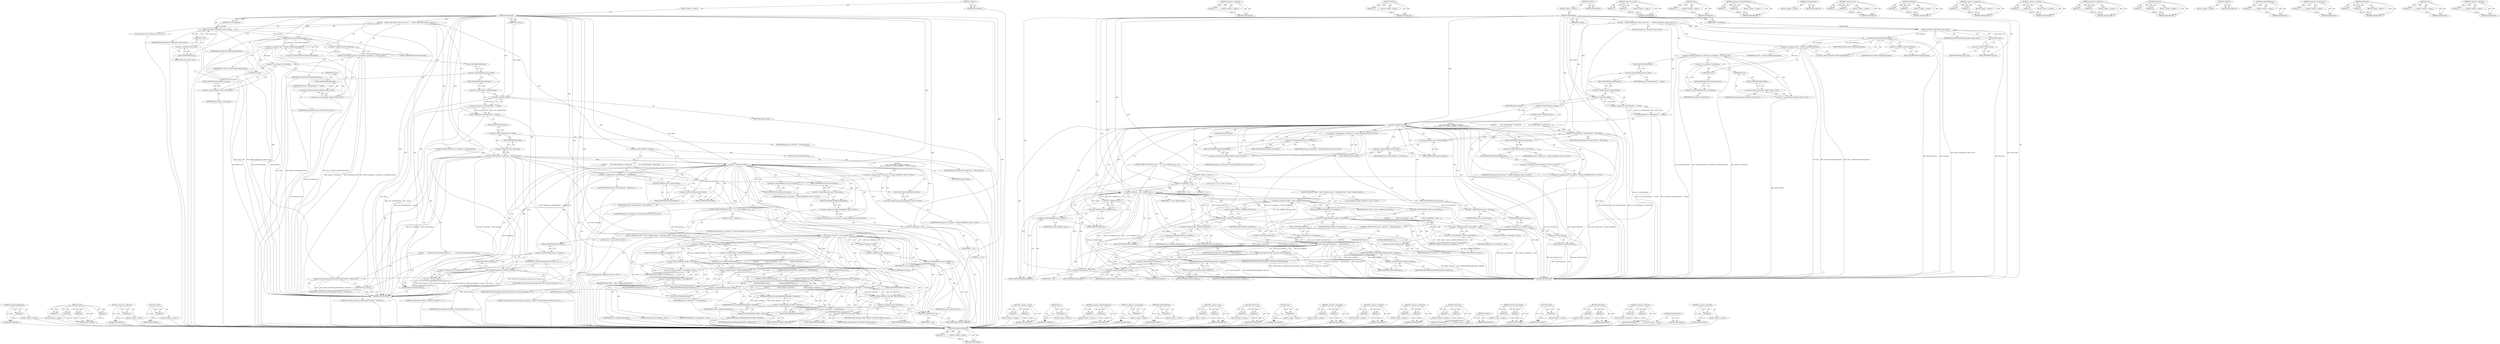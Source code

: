 digraph "&lt;operator&gt;.logicalNot" {
vulnerable_239 [label=<(METHOD,notifyEmptyBufferDone)>];
vulnerable_240 [label=<(PARAM,p1)>];
vulnerable_241 [label=<(BLOCK,&lt;empty&gt;,&lt;empty&gt;)>];
vulnerable_242 [label=<(METHOD_RETURN,ANY)>];
vulnerable_193 [label=<(METHOD,&lt;operator&gt;.addressOf)>];
vulnerable_194 [label=<(PARAM,p1)>];
vulnerable_195 [label=<(BLOCK,&lt;empty&gt;,&lt;empty&gt;)>];
vulnerable_196 [label=<(METHOD_RETURN,ANY)>];
vulnerable_217 [label=<(METHOD,CHECK)>];
vulnerable_218 [label=<(PARAM,p1)>];
vulnerable_219 [label=<(BLOCK,&lt;empty&gt;,&lt;empty&gt;)>];
vulnerable_220 [label=<(METHOD_RETURN,ANY)>];
vulnerable_6 [label=<(METHOD,&lt;global&gt;)<SUB>1</SUB>>];
vulnerable_7 [label=<(BLOCK,&lt;empty&gt;,&lt;empty&gt;)<SUB>1</SUB>>];
vulnerable_8 [label=<(METHOD,onPortEnable)<SUB>1</SUB>>];
vulnerable_9 [label=<(PARAM,OMX_U32 portIndex)<SUB>1</SUB>>];
vulnerable_10 [label=<(PARAM,bool enable)<SUB>1</SUB>>];
vulnerable_11 [label=<(BLOCK,{
    CHECK_LT(portIndex, mPorts.size());

 Por...,{
    CHECK_LT(portIndex, mPorts.size());

 Por...)<SUB>1</SUB>>];
vulnerable_12 [label=<(CHECK_LT,CHECK_LT(portIndex, mPorts.size()))<SUB>2</SUB>>];
vulnerable_13 [label=<(IDENTIFIER,portIndex,CHECK_LT(portIndex, mPorts.size()))<SUB>2</SUB>>];
vulnerable_14 [label=<(size,mPorts.size())<SUB>2</SUB>>];
vulnerable_15 [label=<(&lt;operator&gt;.fieldAccess,mPorts.size)<SUB>2</SUB>>];
vulnerable_16 [label=<(IDENTIFIER,mPorts,mPorts.size())<SUB>2</SUB>>];
vulnerable_17 [label=<(FIELD_IDENTIFIER,size,size)<SUB>2</SUB>>];
vulnerable_18 [label="<(LOCAL,PortInfo* port: PortInfo*)<SUB>4</SUB>>"];
vulnerable_19 [label=<(&lt;operator&gt;.assignment,*port = &amp;mPorts.editItemAt(portIndex))<SUB>4</SUB>>];
vulnerable_20 [label=<(IDENTIFIER,port,*port = &amp;mPorts.editItemAt(portIndex))<SUB>4</SUB>>];
vulnerable_21 [label=<(&lt;operator&gt;.addressOf,&amp;mPorts.editItemAt(portIndex))<SUB>4</SUB>>];
vulnerable_22 [label=<(editItemAt,mPorts.editItemAt(portIndex))<SUB>4</SUB>>];
vulnerable_23 [label=<(&lt;operator&gt;.fieldAccess,mPorts.editItemAt)<SUB>4</SUB>>];
vulnerable_24 [label=<(IDENTIFIER,mPorts,mPorts.editItemAt(portIndex))<SUB>4</SUB>>];
vulnerable_25 [label=<(FIELD_IDENTIFIER,editItemAt,editItemAt)<SUB>4</SUB>>];
vulnerable_26 [label=<(IDENTIFIER,portIndex,mPorts.editItemAt(portIndex))<SUB>4</SUB>>];
vulnerable_27 [label="<(CHECK_EQ,CHECK_EQ((int)port-&gt;mTransition, (int)PortInfo:...)<SUB>6</SUB>>"];
vulnerable_28 [label=<(&lt;operator&gt;.cast,(int)port-&gt;mTransition)<SUB>6</SUB>>];
vulnerable_29 [label=<(UNKNOWN,int,int)<SUB>6</SUB>>];
vulnerable_30 [label=<(&lt;operator&gt;.indirectFieldAccess,port-&gt;mTransition)<SUB>6</SUB>>];
vulnerable_31 [label=<(IDENTIFIER,port,(int)port-&gt;mTransition)<SUB>6</SUB>>];
vulnerable_32 [label=<(FIELD_IDENTIFIER,mTransition,mTransition)<SUB>6</SUB>>];
vulnerable_33 [label="<(&lt;operator&gt;.cast,(int)PortInfo::NONE)<SUB>6</SUB>>"];
vulnerable_34 [label=<(UNKNOWN,int,int)<SUB>6</SUB>>];
vulnerable_35 [label="<(&lt;operator&gt;.fieldAccess,PortInfo::NONE)<SUB>6</SUB>>"];
vulnerable_36 [label="<(IDENTIFIER,PortInfo,(int)PortInfo::NONE)<SUB>6</SUB>>"];
vulnerable_37 [label=<(FIELD_IDENTIFIER,NONE,NONE)<SUB>6</SUB>>];
vulnerable_38 [label=<(CHECK,CHECK(port-&gt;mDef.bEnabled == !enable))<SUB>7</SUB>>];
vulnerable_39 [label=<(&lt;operator&gt;.equals,port-&gt;mDef.bEnabled == !enable)<SUB>7</SUB>>];
vulnerable_40 [label=<(&lt;operator&gt;.fieldAccess,port-&gt;mDef.bEnabled)<SUB>7</SUB>>];
vulnerable_41 [label=<(&lt;operator&gt;.indirectFieldAccess,port-&gt;mDef)<SUB>7</SUB>>];
vulnerable_42 [label=<(IDENTIFIER,port,port-&gt;mDef.bEnabled == !enable)<SUB>7</SUB>>];
vulnerable_43 [label=<(FIELD_IDENTIFIER,mDef,mDef)<SUB>7</SUB>>];
vulnerable_44 [label=<(FIELD_IDENTIFIER,bEnabled,bEnabled)<SUB>7</SUB>>];
vulnerable_45 [label=<(&lt;operator&gt;.logicalNot,!enable)<SUB>7</SUB>>];
vulnerable_46 [label=<(IDENTIFIER,enable,!enable)<SUB>7</SUB>>];
vulnerable_47 [label=<(CONTROL_STRUCTURE,IF,if (!enable))<SUB>9</SUB>>];
vulnerable_48 [label=<(&lt;operator&gt;.logicalNot,!enable)<SUB>9</SUB>>];
vulnerable_49 [label=<(IDENTIFIER,enable,!enable)<SUB>9</SUB>>];
vulnerable_50 [label=<(BLOCK,{
         port-&gt;mDef.bEnabled = OMX_FALSE;
   ...,{
         port-&gt;mDef.bEnabled = OMX_FALSE;
   ...)<SUB>9</SUB>>];
vulnerable_51 [label=<(&lt;operator&gt;.assignment,port-&gt;mDef.bEnabled = OMX_FALSE)<SUB>10</SUB>>];
vulnerable_52 [label=<(&lt;operator&gt;.fieldAccess,port-&gt;mDef.bEnabled)<SUB>10</SUB>>];
vulnerable_53 [label=<(&lt;operator&gt;.indirectFieldAccess,port-&gt;mDef)<SUB>10</SUB>>];
vulnerable_54 [label=<(IDENTIFIER,port,port-&gt;mDef.bEnabled = OMX_FALSE)<SUB>10</SUB>>];
vulnerable_55 [label=<(FIELD_IDENTIFIER,mDef,mDef)<SUB>10</SUB>>];
vulnerable_56 [label=<(FIELD_IDENTIFIER,bEnabled,bEnabled)<SUB>10</SUB>>];
vulnerable_57 [label=<(IDENTIFIER,OMX_FALSE,port-&gt;mDef.bEnabled = OMX_FALSE)<SUB>10</SUB>>];
vulnerable_58 [label="<(&lt;operator&gt;.assignment,port-&gt;mTransition = PortInfo::DISABLING)<SUB>11</SUB>>"];
vulnerable_59 [label=<(&lt;operator&gt;.indirectFieldAccess,port-&gt;mTransition)<SUB>11</SUB>>];
vulnerable_60 [label="<(IDENTIFIER,port,port-&gt;mTransition = PortInfo::DISABLING)<SUB>11</SUB>>"];
vulnerable_61 [label=<(FIELD_IDENTIFIER,mTransition,mTransition)<SUB>11</SUB>>];
vulnerable_62 [label="<(&lt;operator&gt;.fieldAccess,PortInfo::DISABLING)<SUB>11</SUB>>"];
vulnerable_63 [label="<(IDENTIFIER,PortInfo,port-&gt;mTransition = PortInfo::DISABLING)<SUB>11</SUB>>"];
vulnerable_64 [label=<(FIELD_IDENTIFIER,DISABLING,DISABLING)<SUB>11</SUB>>];
vulnerable_65 [label=<(CONTROL_STRUCTURE,FOR,for (size_t i = 0;i &lt; port-&gt;mBuffers.size();++i))<SUB>13</SUB>>];
vulnerable_66 [label=<(BLOCK,&lt;empty&gt;,&lt;empty&gt;)<SUB>13</SUB>>];
vulnerable_67 [label="<(LOCAL,size_t i: size_t)<SUB>13</SUB>>"];
vulnerable_68 [label=<(&lt;operator&gt;.assignment,i = 0)<SUB>13</SUB>>];
vulnerable_69 [label=<(IDENTIFIER,i,i = 0)<SUB>13</SUB>>];
vulnerable_70 [label=<(LITERAL,0,i = 0)<SUB>13</SUB>>];
vulnerable_71 [label=<(&lt;operator&gt;.lessThan,i &lt; port-&gt;mBuffers.size())<SUB>13</SUB>>];
vulnerable_72 [label=<(IDENTIFIER,i,i &lt; port-&gt;mBuffers.size())<SUB>13</SUB>>];
vulnerable_73 [label=<(size,port-&gt;mBuffers.size())<SUB>13</SUB>>];
vulnerable_74 [label=<(&lt;operator&gt;.fieldAccess,port-&gt;mBuffers.size)<SUB>13</SUB>>];
vulnerable_75 [label=<(&lt;operator&gt;.indirectFieldAccess,port-&gt;mBuffers)<SUB>13</SUB>>];
vulnerable_76 [label=<(IDENTIFIER,port,port-&gt;mBuffers.size())<SUB>13</SUB>>];
vulnerable_77 [label=<(FIELD_IDENTIFIER,mBuffers,mBuffers)<SUB>13</SUB>>];
vulnerable_78 [label=<(FIELD_IDENTIFIER,size,size)<SUB>13</SUB>>];
vulnerable_79 [label=<(&lt;operator&gt;.preIncrement,++i)<SUB>13</SUB>>];
vulnerable_80 [label=<(IDENTIFIER,i,++i)<SUB>13</SUB>>];
vulnerable_81 [label=<(BLOCK,{
 BufferInfo *buffer = &amp;port-&gt;mBuffers.editIte...,{
 BufferInfo *buffer = &amp;port-&gt;mBuffers.editIte...)<SUB>13</SUB>>];
vulnerable_82 [label="<(LOCAL,BufferInfo* buffer: BufferInfo*)<SUB>14</SUB>>"];
vulnerable_83 [label=<(&lt;operator&gt;.assignment,*buffer = &amp;port-&gt;mBuffers.editItemAt(i))<SUB>14</SUB>>];
vulnerable_84 [label=<(IDENTIFIER,buffer,*buffer = &amp;port-&gt;mBuffers.editItemAt(i))<SUB>14</SUB>>];
vulnerable_85 [label=<(&lt;operator&gt;.addressOf,&amp;port-&gt;mBuffers.editItemAt(i))<SUB>14</SUB>>];
vulnerable_86 [label=<(editItemAt,port-&gt;mBuffers.editItemAt(i))<SUB>14</SUB>>];
vulnerable_87 [label=<(&lt;operator&gt;.fieldAccess,port-&gt;mBuffers.editItemAt)<SUB>14</SUB>>];
vulnerable_88 [label=<(&lt;operator&gt;.indirectFieldAccess,port-&gt;mBuffers)<SUB>14</SUB>>];
vulnerable_89 [label=<(IDENTIFIER,port,port-&gt;mBuffers.editItemAt(i))<SUB>14</SUB>>];
vulnerable_90 [label=<(FIELD_IDENTIFIER,mBuffers,mBuffers)<SUB>14</SUB>>];
vulnerable_91 [label=<(FIELD_IDENTIFIER,editItemAt,editItemAt)<SUB>14</SUB>>];
vulnerable_92 [label=<(IDENTIFIER,i,port-&gt;mBuffers.editItemAt(i))<SUB>14</SUB>>];
vulnerable_93 [label=<(CONTROL_STRUCTURE,IF,if (buffer-&gt;mOwnedByUs))<SUB>16</SUB>>];
vulnerable_94 [label=<(&lt;operator&gt;.indirectFieldAccess,buffer-&gt;mOwnedByUs)<SUB>16</SUB>>];
vulnerable_95 [label=<(IDENTIFIER,buffer,if (buffer-&gt;mOwnedByUs))<SUB>16</SUB>>];
vulnerable_96 [label=<(FIELD_IDENTIFIER,mOwnedByUs,mOwnedByUs)<SUB>16</SUB>>];
vulnerable_97 [label=<(BLOCK,{
                buffer-&gt;mOwnedByUs = false;

...,{
                buffer-&gt;mOwnedByUs = false;

...)<SUB>16</SUB>>];
vulnerable_98 [label=<(&lt;operator&gt;.assignment,buffer-&gt;mOwnedByUs = false)<SUB>17</SUB>>];
vulnerable_99 [label=<(&lt;operator&gt;.indirectFieldAccess,buffer-&gt;mOwnedByUs)<SUB>17</SUB>>];
vulnerable_100 [label=<(IDENTIFIER,buffer,buffer-&gt;mOwnedByUs = false)<SUB>17</SUB>>];
vulnerable_101 [label=<(FIELD_IDENTIFIER,mOwnedByUs,mOwnedByUs)<SUB>17</SUB>>];
vulnerable_102 [label=<(LITERAL,false,buffer-&gt;mOwnedByUs = false)<SUB>17</SUB>>];
vulnerable_103 [label=<(CONTROL_STRUCTURE,IF,if (port-&gt;mDef.eDir == OMX_DirInput))<SUB>19</SUB>>];
vulnerable_104 [label=<(&lt;operator&gt;.equals,port-&gt;mDef.eDir == OMX_DirInput)<SUB>19</SUB>>];
vulnerable_105 [label=<(&lt;operator&gt;.fieldAccess,port-&gt;mDef.eDir)<SUB>19</SUB>>];
vulnerable_106 [label=<(&lt;operator&gt;.indirectFieldAccess,port-&gt;mDef)<SUB>19</SUB>>];
vulnerable_107 [label=<(IDENTIFIER,port,port-&gt;mDef.eDir == OMX_DirInput)<SUB>19</SUB>>];
vulnerable_108 [label=<(FIELD_IDENTIFIER,mDef,mDef)<SUB>19</SUB>>];
vulnerable_109 [label=<(FIELD_IDENTIFIER,eDir,eDir)<SUB>19</SUB>>];
vulnerable_110 [label=<(IDENTIFIER,OMX_DirInput,port-&gt;mDef.eDir == OMX_DirInput)<SUB>19</SUB>>];
vulnerable_111 [label=<(BLOCK,{
                    notifyEmptyBufferDone(buf...,{
                    notifyEmptyBufferDone(buf...)<SUB>19</SUB>>];
vulnerable_112 [label=<(notifyEmptyBufferDone,notifyEmptyBufferDone(buffer-&gt;mHeader))<SUB>20</SUB>>];
vulnerable_113 [label=<(&lt;operator&gt;.indirectFieldAccess,buffer-&gt;mHeader)<SUB>20</SUB>>];
vulnerable_114 [label=<(IDENTIFIER,buffer,notifyEmptyBufferDone(buffer-&gt;mHeader))<SUB>20</SUB>>];
vulnerable_115 [label=<(FIELD_IDENTIFIER,mHeader,mHeader)<SUB>20</SUB>>];
vulnerable_116 [label=<(CONTROL_STRUCTURE,ELSE,else)<SUB>21</SUB>>];
vulnerable_117 [label=<(BLOCK,{
                    CHECK_EQ(port-&gt;mDef.eDir,...,{
                    CHECK_EQ(port-&gt;mDef.eDir,...)<SUB>21</SUB>>];
vulnerable_118 [label=<(CHECK_EQ,CHECK_EQ(port-&gt;mDef.eDir, OMX_DirOutput))<SUB>22</SUB>>];
vulnerable_119 [label=<(&lt;operator&gt;.fieldAccess,port-&gt;mDef.eDir)<SUB>22</SUB>>];
vulnerable_120 [label=<(&lt;operator&gt;.indirectFieldAccess,port-&gt;mDef)<SUB>22</SUB>>];
vulnerable_121 [label=<(IDENTIFIER,port,CHECK_EQ(port-&gt;mDef.eDir, OMX_DirOutput))<SUB>22</SUB>>];
vulnerable_122 [label=<(FIELD_IDENTIFIER,mDef,mDef)<SUB>22</SUB>>];
vulnerable_123 [label=<(FIELD_IDENTIFIER,eDir,eDir)<SUB>22</SUB>>];
vulnerable_124 [label=<(IDENTIFIER,OMX_DirOutput,CHECK_EQ(port-&gt;mDef.eDir, OMX_DirOutput))<SUB>22</SUB>>];
vulnerable_125 [label=<(notifyFillBufferDone,notifyFillBufferDone(buffer-&gt;mHeader))<SUB>23</SUB>>];
vulnerable_126 [label=<(&lt;operator&gt;.indirectFieldAccess,buffer-&gt;mHeader)<SUB>23</SUB>>];
vulnerable_127 [label=<(IDENTIFIER,buffer,notifyFillBufferDone(buffer-&gt;mHeader))<SUB>23</SUB>>];
vulnerable_128 [label=<(FIELD_IDENTIFIER,mHeader,mHeader)<SUB>23</SUB>>];
vulnerable_129 [label=<(clear,port-&gt;mQueue.clear())<SUB>28</SUB>>];
vulnerable_130 [label=<(&lt;operator&gt;.fieldAccess,port-&gt;mQueue.clear)<SUB>28</SUB>>];
vulnerable_131 [label=<(&lt;operator&gt;.indirectFieldAccess,port-&gt;mQueue)<SUB>28</SUB>>];
vulnerable_132 [label=<(IDENTIFIER,port,port-&gt;mQueue.clear())<SUB>28</SUB>>];
vulnerable_133 [label=<(FIELD_IDENTIFIER,mQueue,mQueue)<SUB>28</SUB>>];
vulnerable_134 [label=<(FIELD_IDENTIFIER,clear,clear)<SUB>28</SUB>>];
vulnerable_135 [label=<(CONTROL_STRUCTURE,ELSE,else)<SUB>29</SUB>>];
vulnerable_136 [label="<(BLOCK,{
        port-&gt;mTransition = PortInfo::ENABLIN...,{
        port-&gt;mTransition = PortInfo::ENABLIN...)<SUB>29</SUB>>"];
vulnerable_137 [label="<(&lt;operator&gt;.assignment,port-&gt;mTransition = PortInfo::ENABLING)<SUB>30</SUB>>"];
vulnerable_138 [label=<(&lt;operator&gt;.indirectFieldAccess,port-&gt;mTransition)<SUB>30</SUB>>];
vulnerable_139 [label="<(IDENTIFIER,port,port-&gt;mTransition = PortInfo::ENABLING)<SUB>30</SUB>>"];
vulnerable_140 [label=<(FIELD_IDENTIFIER,mTransition,mTransition)<SUB>30</SUB>>];
vulnerable_141 [label="<(&lt;operator&gt;.fieldAccess,PortInfo::ENABLING)<SUB>30</SUB>>"];
vulnerable_142 [label="<(IDENTIFIER,PortInfo,port-&gt;mTransition = PortInfo::ENABLING)<SUB>30</SUB>>"];
vulnerable_143 [label=<(FIELD_IDENTIFIER,ENABLING,ENABLING)<SUB>30</SUB>>];
vulnerable_144 [label=<(checkTransitions,checkTransitions())<SUB>33</SUB>>];
vulnerable_145 [label=<(METHOD_RETURN,void)<SUB>1</SUB>>];
vulnerable_147 [label=<(METHOD_RETURN,ANY)<SUB>1</SUB>>];
vulnerable_221 [label=<(METHOD,&lt;operator&gt;.equals)>];
vulnerable_222 [label=<(PARAM,p1)>];
vulnerable_223 [label=<(PARAM,p2)>];
vulnerable_224 [label=<(BLOCK,&lt;empty&gt;,&lt;empty&gt;)>];
vulnerable_225 [label=<(METHOD_RETURN,ANY)>];
vulnerable_179 [label=<(METHOD,size)>];
vulnerable_180 [label=<(PARAM,p1)>];
vulnerable_181 [label=<(BLOCK,&lt;empty&gt;,&lt;empty&gt;)>];
vulnerable_182 [label=<(METHOD_RETURN,ANY)>];
vulnerable_212 [label=<(METHOD,&lt;operator&gt;.indirectFieldAccess)>];
vulnerable_213 [label=<(PARAM,p1)>];
vulnerable_214 [label=<(PARAM,p2)>];
vulnerable_215 [label=<(BLOCK,&lt;empty&gt;,&lt;empty&gt;)>];
vulnerable_216 [label=<(METHOD_RETURN,ANY)>];
vulnerable_251 [label=<(METHOD,checkTransitions)>];
vulnerable_252 [label=<(BLOCK,&lt;empty&gt;,&lt;empty&gt;)>];
vulnerable_253 [label=<(METHOD_RETURN,ANY)>];
vulnerable_207 [label=<(METHOD,&lt;operator&gt;.cast)>];
vulnerable_208 [label=<(PARAM,p1)>];
vulnerable_209 [label=<(PARAM,p2)>];
vulnerable_210 [label=<(BLOCK,&lt;empty&gt;,&lt;empty&gt;)>];
vulnerable_211 [label=<(METHOD_RETURN,ANY)>];
vulnerable_202 [label=<(METHOD,CHECK_EQ)>];
vulnerable_203 [label=<(PARAM,p1)>];
vulnerable_204 [label=<(PARAM,p2)>];
vulnerable_205 [label=<(BLOCK,&lt;empty&gt;,&lt;empty&gt;)>];
vulnerable_206 [label=<(METHOD_RETURN,ANY)>];
vulnerable_188 [label=<(METHOD,&lt;operator&gt;.assignment)>];
vulnerable_189 [label=<(PARAM,p1)>];
vulnerable_190 [label=<(PARAM,p2)>];
vulnerable_191 [label=<(BLOCK,&lt;empty&gt;,&lt;empty&gt;)>];
vulnerable_192 [label=<(METHOD_RETURN,ANY)>];
vulnerable_230 [label=<(METHOD,&lt;operator&gt;.lessThan)>];
vulnerable_231 [label=<(PARAM,p1)>];
vulnerable_232 [label=<(PARAM,p2)>];
vulnerable_233 [label=<(BLOCK,&lt;empty&gt;,&lt;empty&gt;)>];
vulnerable_234 [label=<(METHOD_RETURN,ANY)>];
vulnerable_183 [label=<(METHOD,&lt;operator&gt;.fieldAccess)>];
vulnerable_184 [label=<(PARAM,p1)>];
vulnerable_185 [label=<(PARAM,p2)>];
vulnerable_186 [label=<(BLOCK,&lt;empty&gt;,&lt;empty&gt;)>];
vulnerable_187 [label=<(METHOD_RETURN,ANY)>];
vulnerable_174 [label=<(METHOD,CHECK_LT)>];
vulnerable_175 [label=<(PARAM,p1)>];
vulnerable_176 [label=<(PARAM,p2)>];
vulnerable_177 [label=<(BLOCK,&lt;empty&gt;,&lt;empty&gt;)>];
vulnerable_178 [label=<(METHOD_RETURN,ANY)>];
vulnerable_168 [label=<(METHOD,&lt;global&gt;)<SUB>1</SUB>>];
vulnerable_169 [label=<(BLOCK,&lt;empty&gt;,&lt;empty&gt;)>];
vulnerable_170 [label=<(METHOD_RETURN,ANY)>];
vulnerable_243 [label=<(METHOD,notifyFillBufferDone)>];
vulnerable_244 [label=<(PARAM,p1)>];
vulnerable_245 [label=<(BLOCK,&lt;empty&gt;,&lt;empty&gt;)>];
vulnerable_246 [label=<(METHOD_RETURN,ANY)>];
vulnerable_235 [label=<(METHOD,&lt;operator&gt;.preIncrement)>];
vulnerable_236 [label=<(PARAM,p1)>];
vulnerable_237 [label=<(BLOCK,&lt;empty&gt;,&lt;empty&gt;)>];
vulnerable_238 [label=<(METHOD_RETURN,ANY)>];
vulnerable_197 [label=<(METHOD,editItemAt)>];
vulnerable_198 [label=<(PARAM,p1)>];
vulnerable_199 [label=<(PARAM,p2)>];
vulnerable_200 [label=<(BLOCK,&lt;empty&gt;,&lt;empty&gt;)>];
vulnerable_201 [label=<(METHOD_RETURN,ANY)>];
vulnerable_247 [label=<(METHOD,clear)>];
vulnerable_248 [label=<(PARAM,p1)>];
vulnerable_249 [label=<(BLOCK,&lt;empty&gt;,&lt;empty&gt;)>];
vulnerable_250 [label=<(METHOD_RETURN,ANY)>];
vulnerable_226 [label=<(METHOD,&lt;operator&gt;.logicalNot)>];
vulnerable_227 [label=<(PARAM,p1)>];
vulnerable_228 [label=<(BLOCK,&lt;empty&gt;,&lt;empty&gt;)>];
vulnerable_229 [label=<(METHOD_RETURN,ANY)>];
fixed_284 [label=<(METHOD,notifyEmptyBufferDone)>];
fixed_285 [label=<(PARAM,p1)>];
fixed_286 [label=<(BLOCK,&lt;empty&gt;,&lt;empty&gt;)>];
fixed_287 [label=<(METHOD_RETURN,ANY)>];
fixed_263 [label=<(METHOD,notify)>];
fixed_264 [label=<(PARAM,p1)>];
fixed_265 [label=<(PARAM,p2)>];
fixed_266 [label=<(PARAM,p3)>];
fixed_267 [label=<(PARAM,p4)>];
fixed_268 [label=<(BLOCK,&lt;empty&gt;,&lt;empty&gt;)>];
fixed_269 [label=<(METHOD_RETURN,ANY)>];
fixed_217 [label=<(METHOD,&lt;operator&gt;.addressOf)>];
fixed_218 [label=<(PARAM,p1)>];
fixed_219 [label=<(BLOCK,&lt;empty&gt;,&lt;empty&gt;)>];
fixed_220 [label=<(METHOD_RETURN,ANY)>];
fixed_241 [label=<(METHOD,CHECK)>];
fixed_242 [label=<(PARAM,p1)>];
fixed_243 [label=<(BLOCK,&lt;empty&gt;,&lt;empty&gt;)>];
fixed_244 [label=<(METHOD_RETURN,ANY)>];
fixed_6 [label=<(METHOD,&lt;global&gt;)<SUB>1</SUB>>];
fixed_7 [label=<(BLOCK,&lt;empty&gt;,&lt;empty&gt;)<SUB>1</SUB>>];
fixed_8 [label=<(METHOD,onPortEnable)<SUB>1</SUB>>];
fixed_9 [label=<(PARAM,OMX_U32 portIndex)<SUB>1</SUB>>];
fixed_10 [label=<(PARAM,bool enable)<SUB>1</SUB>>];
fixed_11 [label=<(BLOCK,{
    CHECK_LT(portIndex, mPorts.size());

 Por...,{
    CHECK_LT(portIndex, mPorts.size());

 Por...)<SUB>1</SUB>>];
fixed_12 [label=<(CHECK_LT,CHECK_LT(portIndex, mPorts.size()))<SUB>2</SUB>>];
fixed_13 [label=<(IDENTIFIER,portIndex,CHECK_LT(portIndex, mPorts.size()))<SUB>2</SUB>>];
fixed_14 [label=<(size,mPorts.size())<SUB>2</SUB>>];
fixed_15 [label=<(&lt;operator&gt;.fieldAccess,mPorts.size)<SUB>2</SUB>>];
fixed_16 [label=<(IDENTIFIER,mPorts,mPorts.size())<SUB>2</SUB>>];
fixed_17 [label=<(FIELD_IDENTIFIER,size,size)<SUB>2</SUB>>];
fixed_18 [label="<(LOCAL,PortInfo* port: PortInfo*)<SUB>4</SUB>>"];
fixed_19 [label=<(&lt;operator&gt;.assignment,*port = &amp;mPorts.editItemAt(portIndex))<SUB>4</SUB>>];
fixed_20 [label=<(IDENTIFIER,port,*port = &amp;mPorts.editItemAt(portIndex))<SUB>4</SUB>>];
fixed_21 [label=<(&lt;operator&gt;.addressOf,&amp;mPorts.editItemAt(portIndex))<SUB>4</SUB>>];
fixed_22 [label=<(editItemAt,mPorts.editItemAt(portIndex))<SUB>4</SUB>>];
fixed_23 [label=<(&lt;operator&gt;.fieldAccess,mPorts.editItemAt)<SUB>4</SUB>>];
fixed_24 [label=<(IDENTIFIER,mPorts,mPorts.editItemAt(portIndex))<SUB>4</SUB>>];
fixed_25 [label=<(FIELD_IDENTIFIER,editItemAt,editItemAt)<SUB>4</SUB>>];
fixed_26 [label=<(IDENTIFIER,portIndex,mPorts.editItemAt(portIndex))<SUB>4</SUB>>];
fixed_27 [label="<(CHECK_EQ,CHECK_EQ((int)port-&gt;mTransition, (int)PortInfo:...)<SUB>6</SUB>>"];
fixed_28 [label=<(&lt;operator&gt;.cast,(int)port-&gt;mTransition)<SUB>6</SUB>>];
fixed_29 [label=<(UNKNOWN,int,int)<SUB>6</SUB>>];
fixed_30 [label=<(&lt;operator&gt;.indirectFieldAccess,port-&gt;mTransition)<SUB>6</SUB>>];
fixed_31 [label=<(IDENTIFIER,port,(int)port-&gt;mTransition)<SUB>6</SUB>>];
fixed_32 [label=<(FIELD_IDENTIFIER,mTransition,mTransition)<SUB>6</SUB>>];
fixed_33 [label="<(&lt;operator&gt;.cast,(int)PortInfo::NONE)<SUB>6</SUB>>"];
fixed_34 [label=<(UNKNOWN,int,int)<SUB>6</SUB>>];
fixed_35 [label="<(&lt;operator&gt;.fieldAccess,PortInfo::NONE)<SUB>6</SUB>>"];
fixed_36 [label="<(IDENTIFIER,PortInfo,(int)PortInfo::NONE)<SUB>6</SUB>>"];
fixed_37 [label=<(FIELD_IDENTIFIER,NONE,NONE)<SUB>6</SUB>>];
fixed_38 [label=<(CHECK,CHECK(port-&gt;mDef.bEnabled == !enable))<SUB>7</SUB>>];
fixed_39 [label=<(&lt;operator&gt;.equals,port-&gt;mDef.bEnabled == !enable)<SUB>7</SUB>>];
fixed_40 [label=<(&lt;operator&gt;.fieldAccess,port-&gt;mDef.bEnabled)<SUB>7</SUB>>];
fixed_41 [label=<(&lt;operator&gt;.indirectFieldAccess,port-&gt;mDef)<SUB>7</SUB>>];
fixed_42 [label=<(IDENTIFIER,port,port-&gt;mDef.bEnabled == !enable)<SUB>7</SUB>>];
fixed_43 [label=<(FIELD_IDENTIFIER,mDef,mDef)<SUB>7</SUB>>];
fixed_44 [label=<(FIELD_IDENTIFIER,bEnabled,bEnabled)<SUB>7</SUB>>];
fixed_45 [label=<(&lt;operator&gt;.logicalNot,!enable)<SUB>7</SUB>>];
fixed_46 [label=<(IDENTIFIER,enable,!enable)<SUB>7</SUB>>];
fixed_47 [label=<(CONTROL_STRUCTURE,IF,if (port-&gt;mDef.eDir != OMX_DirOutput))<SUB>9</SUB>>];
fixed_48 [label=<(&lt;operator&gt;.notEquals,port-&gt;mDef.eDir != OMX_DirOutput)<SUB>9</SUB>>];
fixed_49 [label=<(&lt;operator&gt;.fieldAccess,port-&gt;mDef.eDir)<SUB>9</SUB>>];
fixed_50 [label=<(&lt;operator&gt;.indirectFieldAccess,port-&gt;mDef)<SUB>9</SUB>>];
fixed_51 [label=<(IDENTIFIER,port,port-&gt;mDef.eDir != OMX_DirOutput)<SUB>9</SUB>>];
fixed_52 [label=<(FIELD_IDENTIFIER,mDef,mDef)<SUB>9</SUB>>];
fixed_53 [label=<(FIELD_IDENTIFIER,eDir,eDir)<SUB>9</SUB>>];
fixed_54 [label=<(IDENTIFIER,OMX_DirOutput,port-&gt;mDef.eDir != OMX_DirOutput)<SUB>9</SUB>>];
fixed_55 [label=<(BLOCK,{
        ALOGE(&quot;Port enable/disable allowed on...,{
        ALOGE(&quot;Port enable/disable allowed on...)<SUB>9</SUB>>];
fixed_56 [label=<(ALOGE,ALOGE(&quot;Port enable/disable allowed only on outp...)<SUB>10</SUB>>];
fixed_57 [label=<(LITERAL,&quot;Port enable/disable allowed only on output por...,ALOGE(&quot;Port enable/disable allowed only on outp...)<SUB>10</SUB>>];
fixed_58 [label=<(notify,notify(OMX_EventError, OMX_ErrorUndefined, 0, N...)<SUB>11</SUB>>];
fixed_59 [label=<(IDENTIFIER,OMX_EventError,notify(OMX_EventError, OMX_ErrorUndefined, 0, N...)<SUB>11</SUB>>];
fixed_60 [label=<(IDENTIFIER,OMX_ErrorUndefined,notify(OMX_EventError, OMX_ErrorUndefined, 0, N...)<SUB>11</SUB>>];
fixed_61 [label=<(LITERAL,0,notify(OMX_EventError, OMX_ErrorUndefined, 0, N...)<SUB>11</SUB>>];
fixed_62 [label=<(IDENTIFIER,NULL,notify(OMX_EventError, OMX_ErrorUndefined, 0, N...)<SUB>11</SUB>>];
fixed_63 [label=<(android_errorWriteLog,android_errorWriteLog(0x534e4554, &quot;29421804&quot;))<SUB>12</SUB>>];
fixed_64 [label=<(LITERAL,0x534e4554,android_errorWriteLog(0x534e4554, &quot;29421804&quot;))<SUB>12</SUB>>];
fixed_65 [label=<(LITERAL,&quot;29421804&quot;,android_errorWriteLog(0x534e4554, &quot;29421804&quot;))<SUB>12</SUB>>];
fixed_66 [label=<(RETURN,return;,return;)<SUB>13</SUB>>];
fixed_67 [label=<(CONTROL_STRUCTURE,IF,if (!enable))<SUB>16</SUB>>];
fixed_68 [label=<(&lt;operator&gt;.logicalNot,!enable)<SUB>16</SUB>>];
fixed_69 [label=<(IDENTIFIER,enable,!enable)<SUB>16</SUB>>];
fixed_70 [label=<(BLOCK,{
         port-&gt;mDef.bEnabled = OMX_FALSE;
   ...,{
         port-&gt;mDef.bEnabled = OMX_FALSE;
   ...)<SUB>16</SUB>>];
fixed_71 [label=<(&lt;operator&gt;.assignment,port-&gt;mDef.bEnabled = OMX_FALSE)<SUB>17</SUB>>];
fixed_72 [label=<(&lt;operator&gt;.fieldAccess,port-&gt;mDef.bEnabled)<SUB>17</SUB>>];
fixed_73 [label=<(&lt;operator&gt;.indirectFieldAccess,port-&gt;mDef)<SUB>17</SUB>>];
fixed_74 [label=<(IDENTIFIER,port,port-&gt;mDef.bEnabled = OMX_FALSE)<SUB>17</SUB>>];
fixed_75 [label=<(FIELD_IDENTIFIER,mDef,mDef)<SUB>17</SUB>>];
fixed_76 [label=<(FIELD_IDENTIFIER,bEnabled,bEnabled)<SUB>17</SUB>>];
fixed_77 [label=<(IDENTIFIER,OMX_FALSE,port-&gt;mDef.bEnabled = OMX_FALSE)<SUB>17</SUB>>];
fixed_78 [label="<(&lt;operator&gt;.assignment,port-&gt;mTransition = PortInfo::DISABLING)<SUB>18</SUB>>"];
fixed_79 [label=<(&lt;operator&gt;.indirectFieldAccess,port-&gt;mTransition)<SUB>18</SUB>>];
fixed_80 [label="<(IDENTIFIER,port,port-&gt;mTransition = PortInfo::DISABLING)<SUB>18</SUB>>"];
fixed_81 [label=<(FIELD_IDENTIFIER,mTransition,mTransition)<SUB>18</SUB>>];
fixed_82 [label="<(&lt;operator&gt;.fieldAccess,PortInfo::DISABLING)<SUB>18</SUB>>"];
fixed_83 [label="<(IDENTIFIER,PortInfo,port-&gt;mTransition = PortInfo::DISABLING)<SUB>18</SUB>>"];
fixed_84 [label=<(FIELD_IDENTIFIER,DISABLING,DISABLING)<SUB>18</SUB>>];
fixed_85 [label=<(CONTROL_STRUCTURE,FOR,for (size_t i = 0;i &lt; port-&gt;mBuffers.size();++i))<SUB>20</SUB>>];
fixed_86 [label=<(BLOCK,&lt;empty&gt;,&lt;empty&gt;)<SUB>20</SUB>>];
fixed_87 [label="<(LOCAL,size_t i: size_t)<SUB>20</SUB>>"];
fixed_88 [label=<(&lt;operator&gt;.assignment,i = 0)<SUB>20</SUB>>];
fixed_89 [label=<(IDENTIFIER,i,i = 0)<SUB>20</SUB>>];
fixed_90 [label=<(LITERAL,0,i = 0)<SUB>20</SUB>>];
fixed_91 [label=<(&lt;operator&gt;.lessThan,i &lt; port-&gt;mBuffers.size())<SUB>20</SUB>>];
fixed_92 [label=<(IDENTIFIER,i,i &lt; port-&gt;mBuffers.size())<SUB>20</SUB>>];
fixed_93 [label=<(size,port-&gt;mBuffers.size())<SUB>20</SUB>>];
fixed_94 [label=<(&lt;operator&gt;.fieldAccess,port-&gt;mBuffers.size)<SUB>20</SUB>>];
fixed_95 [label=<(&lt;operator&gt;.indirectFieldAccess,port-&gt;mBuffers)<SUB>20</SUB>>];
fixed_96 [label=<(IDENTIFIER,port,port-&gt;mBuffers.size())<SUB>20</SUB>>];
fixed_97 [label=<(FIELD_IDENTIFIER,mBuffers,mBuffers)<SUB>20</SUB>>];
fixed_98 [label=<(FIELD_IDENTIFIER,size,size)<SUB>20</SUB>>];
fixed_99 [label=<(&lt;operator&gt;.preIncrement,++i)<SUB>20</SUB>>];
fixed_100 [label=<(IDENTIFIER,i,++i)<SUB>20</SUB>>];
fixed_101 [label=<(BLOCK,{
 BufferInfo *buffer = &amp;port-&gt;mBuffers.editIte...,{
 BufferInfo *buffer = &amp;port-&gt;mBuffers.editIte...)<SUB>20</SUB>>];
fixed_102 [label="<(LOCAL,BufferInfo* buffer: BufferInfo*)<SUB>21</SUB>>"];
fixed_103 [label=<(&lt;operator&gt;.assignment,*buffer = &amp;port-&gt;mBuffers.editItemAt(i))<SUB>21</SUB>>];
fixed_104 [label=<(IDENTIFIER,buffer,*buffer = &amp;port-&gt;mBuffers.editItemAt(i))<SUB>21</SUB>>];
fixed_105 [label=<(&lt;operator&gt;.addressOf,&amp;port-&gt;mBuffers.editItemAt(i))<SUB>21</SUB>>];
fixed_106 [label=<(editItemAt,port-&gt;mBuffers.editItemAt(i))<SUB>21</SUB>>];
fixed_107 [label=<(&lt;operator&gt;.fieldAccess,port-&gt;mBuffers.editItemAt)<SUB>21</SUB>>];
fixed_108 [label=<(&lt;operator&gt;.indirectFieldAccess,port-&gt;mBuffers)<SUB>21</SUB>>];
fixed_109 [label=<(IDENTIFIER,port,port-&gt;mBuffers.editItemAt(i))<SUB>21</SUB>>];
fixed_110 [label=<(FIELD_IDENTIFIER,mBuffers,mBuffers)<SUB>21</SUB>>];
fixed_111 [label=<(FIELD_IDENTIFIER,editItemAt,editItemAt)<SUB>21</SUB>>];
fixed_112 [label=<(IDENTIFIER,i,port-&gt;mBuffers.editItemAt(i))<SUB>21</SUB>>];
fixed_113 [label=<(CONTROL_STRUCTURE,IF,if (buffer-&gt;mOwnedByUs))<SUB>23</SUB>>];
fixed_114 [label=<(&lt;operator&gt;.indirectFieldAccess,buffer-&gt;mOwnedByUs)<SUB>23</SUB>>];
fixed_115 [label=<(IDENTIFIER,buffer,if (buffer-&gt;mOwnedByUs))<SUB>23</SUB>>];
fixed_116 [label=<(FIELD_IDENTIFIER,mOwnedByUs,mOwnedByUs)<SUB>23</SUB>>];
fixed_117 [label=<(BLOCK,{
                buffer-&gt;mOwnedByUs = false;

...,{
                buffer-&gt;mOwnedByUs = false;

...)<SUB>23</SUB>>];
fixed_118 [label=<(&lt;operator&gt;.assignment,buffer-&gt;mOwnedByUs = false)<SUB>24</SUB>>];
fixed_119 [label=<(&lt;operator&gt;.indirectFieldAccess,buffer-&gt;mOwnedByUs)<SUB>24</SUB>>];
fixed_120 [label=<(IDENTIFIER,buffer,buffer-&gt;mOwnedByUs = false)<SUB>24</SUB>>];
fixed_121 [label=<(FIELD_IDENTIFIER,mOwnedByUs,mOwnedByUs)<SUB>24</SUB>>];
fixed_122 [label=<(LITERAL,false,buffer-&gt;mOwnedByUs = false)<SUB>24</SUB>>];
fixed_123 [label=<(CONTROL_STRUCTURE,IF,if (port-&gt;mDef.eDir == OMX_DirInput))<SUB>26</SUB>>];
fixed_124 [label=<(&lt;operator&gt;.equals,port-&gt;mDef.eDir == OMX_DirInput)<SUB>26</SUB>>];
fixed_125 [label=<(&lt;operator&gt;.fieldAccess,port-&gt;mDef.eDir)<SUB>26</SUB>>];
fixed_126 [label=<(&lt;operator&gt;.indirectFieldAccess,port-&gt;mDef)<SUB>26</SUB>>];
fixed_127 [label=<(IDENTIFIER,port,port-&gt;mDef.eDir == OMX_DirInput)<SUB>26</SUB>>];
fixed_128 [label=<(FIELD_IDENTIFIER,mDef,mDef)<SUB>26</SUB>>];
fixed_129 [label=<(FIELD_IDENTIFIER,eDir,eDir)<SUB>26</SUB>>];
fixed_130 [label=<(IDENTIFIER,OMX_DirInput,port-&gt;mDef.eDir == OMX_DirInput)<SUB>26</SUB>>];
fixed_131 [label=<(BLOCK,{
                    notifyEmptyBufferDone(buf...,{
                    notifyEmptyBufferDone(buf...)<SUB>26</SUB>>];
fixed_132 [label=<(notifyEmptyBufferDone,notifyEmptyBufferDone(buffer-&gt;mHeader))<SUB>27</SUB>>];
fixed_133 [label=<(&lt;operator&gt;.indirectFieldAccess,buffer-&gt;mHeader)<SUB>27</SUB>>];
fixed_134 [label=<(IDENTIFIER,buffer,notifyEmptyBufferDone(buffer-&gt;mHeader))<SUB>27</SUB>>];
fixed_135 [label=<(FIELD_IDENTIFIER,mHeader,mHeader)<SUB>27</SUB>>];
fixed_136 [label=<(CONTROL_STRUCTURE,ELSE,else)<SUB>28</SUB>>];
fixed_137 [label=<(BLOCK,{
                    CHECK_EQ(port-&gt;mDef.eDir,...,{
                    CHECK_EQ(port-&gt;mDef.eDir,...)<SUB>28</SUB>>];
fixed_138 [label=<(CHECK_EQ,CHECK_EQ(port-&gt;mDef.eDir, OMX_DirOutput))<SUB>29</SUB>>];
fixed_139 [label=<(&lt;operator&gt;.fieldAccess,port-&gt;mDef.eDir)<SUB>29</SUB>>];
fixed_140 [label=<(&lt;operator&gt;.indirectFieldAccess,port-&gt;mDef)<SUB>29</SUB>>];
fixed_141 [label=<(IDENTIFIER,port,CHECK_EQ(port-&gt;mDef.eDir, OMX_DirOutput))<SUB>29</SUB>>];
fixed_142 [label=<(FIELD_IDENTIFIER,mDef,mDef)<SUB>29</SUB>>];
fixed_143 [label=<(FIELD_IDENTIFIER,eDir,eDir)<SUB>29</SUB>>];
fixed_144 [label=<(IDENTIFIER,OMX_DirOutput,CHECK_EQ(port-&gt;mDef.eDir, OMX_DirOutput))<SUB>29</SUB>>];
fixed_145 [label=<(notifyFillBufferDone,notifyFillBufferDone(buffer-&gt;mHeader))<SUB>30</SUB>>];
fixed_146 [label=<(&lt;operator&gt;.indirectFieldAccess,buffer-&gt;mHeader)<SUB>30</SUB>>];
fixed_147 [label=<(IDENTIFIER,buffer,notifyFillBufferDone(buffer-&gt;mHeader))<SUB>30</SUB>>];
fixed_148 [label=<(FIELD_IDENTIFIER,mHeader,mHeader)<SUB>30</SUB>>];
fixed_149 [label=<(clear,port-&gt;mQueue.clear())<SUB>35</SUB>>];
fixed_150 [label=<(&lt;operator&gt;.fieldAccess,port-&gt;mQueue.clear)<SUB>35</SUB>>];
fixed_151 [label=<(&lt;operator&gt;.indirectFieldAccess,port-&gt;mQueue)<SUB>35</SUB>>];
fixed_152 [label=<(IDENTIFIER,port,port-&gt;mQueue.clear())<SUB>35</SUB>>];
fixed_153 [label=<(FIELD_IDENTIFIER,mQueue,mQueue)<SUB>35</SUB>>];
fixed_154 [label=<(FIELD_IDENTIFIER,clear,clear)<SUB>35</SUB>>];
fixed_155 [label=<(CONTROL_STRUCTURE,ELSE,else)<SUB>36</SUB>>];
fixed_156 [label="<(BLOCK,{
        port-&gt;mTransition = PortInfo::ENABLIN...,{
        port-&gt;mTransition = PortInfo::ENABLIN...)<SUB>36</SUB>>"];
fixed_157 [label="<(&lt;operator&gt;.assignment,port-&gt;mTransition = PortInfo::ENABLING)<SUB>37</SUB>>"];
fixed_158 [label=<(&lt;operator&gt;.indirectFieldAccess,port-&gt;mTransition)<SUB>37</SUB>>];
fixed_159 [label="<(IDENTIFIER,port,port-&gt;mTransition = PortInfo::ENABLING)<SUB>37</SUB>>"];
fixed_160 [label=<(FIELD_IDENTIFIER,mTransition,mTransition)<SUB>37</SUB>>];
fixed_161 [label="<(&lt;operator&gt;.fieldAccess,PortInfo::ENABLING)<SUB>37</SUB>>"];
fixed_162 [label="<(IDENTIFIER,PortInfo,port-&gt;mTransition = PortInfo::ENABLING)<SUB>37</SUB>>"];
fixed_163 [label=<(FIELD_IDENTIFIER,ENABLING,ENABLING)<SUB>37</SUB>>];
fixed_164 [label=<(checkTransitions,checkTransitions())<SUB>40</SUB>>];
fixed_165 [label=<(METHOD_RETURN,void)<SUB>1</SUB>>];
fixed_167 [label=<(METHOD_RETURN,ANY)<SUB>1</SUB>>];
fixed_245 [label=<(METHOD,&lt;operator&gt;.equals)>];
fixed_246 [label=<(PARAM,p1)>];
fixed_247 [label=<(PARAM,p2)>];
fixed_248 [label=<(BLOCK,&lt;empty&gt;,&lt;empty&gt;)>];
fixed_249 [label=<(METHOD_RETURN,ANY)>];
fixed_203 [label=<(METHOD,size)>];
fixed_204 [label=<(PARAM,p1)>];
fixed_205 [label=<(BLOCK,&lt;empty&gt;,&lt;empty&gt;)>];
fixed_206 [label=<(METHOD_RETURN,ANY)>];
fixed_236 [label=<(METHOD,&lt;operator&gt;.indirectFieldAccess)>];
fixed_237 [label=<(PARAM,p1)>];
fixed_238 [label=<(PARAM,p2)>];
fixed_239 [label=<(BLOCK,&lt;empty&gt;,&lt;empty&gt;)>];
fixed_240 [label=<(METHOD_RETURN,ANY)>];
fixed_280 [label=<(METHOD,&lt;operator&gt;.preIncrement)>];
fixed_281 [label=<(PARAM,p1)>];
fixed_282 [label=<(BLOCK,&lt;empty&gt;,&lt;empty&gt;)>];
fixed_283 [label=<(METHOD_RETURN,ANY)>];
fixed_288 [label=<(METHOD,notifyFillBufferDone)>];
fixed_289 [label=<(PARAM,p1)>];
fixed_290 [label=<(BLOCK,&lt;empty&gt;,&lt;empty&gt;)>];
fixed_291 [label=<(METHOD_RETURN,ANY)>];
fixed_231 [label=<(METHOD,&lt;operator&gt;.cast)>];
fixed_232 [label=<(PARAM,p1)>];
fixed_233 [label=<(PARAM,p2)>];
fixed_234 [label=<(BLOCK,&lt;empty&gt;,&lt;empty&gt;)>];
fixed_235 [label=<(METHOD_RETURN,ANY)>];
fixed_226 [label=<(METHOD,CHECK_EQ)>];
fixed_227 [label=<(PARAM,p1)>];
fixed_228 [label=<(PARAM,p2)>];
fixed_229 [label=<(BLOCK,&lt;empty&gt;,&lt;empty&gt;)>];
fixed_230 [label=<(METHOD_RETURN,ANY)>];
fixed_292 [label=<(METHOD,clear)>];
fixed_293 [label=<(PARAM,p1)>];
fixed_294 [label=<(BLOCK,&lt;empty&gt;,&lt;empty&gt;)>];
fixed_295 [label=<(METHOD_RETURN,ANY)>];
fixed_212 [label=<(METHOD,&lt;operator&gt;.assignment)>];
fixed_213 [label=<(PARAM,p1)>];
fixed_214 [label=<(PARAM,p2)>];
fixed_215 [label=<(BLOCK,&lt;empty&gt;,&lt;empty&gt;)>];
fixed_216 [label=<(METHOD_RETURN,ANY)>];
fixed_254 [label=<(METHOD,&lt;operator&gt;.notEquals)>];
fixed_255 [label=<(PARAM,p1)>];
fixed_256 [label=<(PARAM,p2)>];
fixed_257 [label=<(BLOCK,&lt;empty&gt;,&lt;empty&gt;)>];
fixed_258 [label=<(METHOD_RETURN,ANY)>];
fixed_207 [label=<(METHOD,&lt;operator&gt;.fieldAccess)>];
fixed_208 [label=<(PARAM,p1)>];
fixed_209 [label=<(PARAM,p2)>];
fixed_210 [label=<(BLOCK,&lt;empty&gt;,&lt;empty&gt;)>];
fixed_211 [label=<(METHOD_RETURN,ANY)>];
fixed_198 [label=<(METHOD,CHECK_LT)>];
fixed_199 [label=<(PARAM,p1)>];
fixed_200 [label=<(PARAM,p2)>];
fixed_201 [label=<(BLOCK,&lt;empty&gt;,&lt;empty&gt;)>];
fixed_202 [label=<(METHOD_RETURN,ANY)>];
fixed_192 [label=<(METHOD,&lt;global&gt;)<SUB>1</SUB>>];
fixed_193 [label=<(BLOCK,&lt;empty&gt;,&lt;empty&gt;)>];
fixed_194 [label=<(METHOD_RETURN,ANY)>];
fixed_270 [label=<(METHOD,android_errorWriteLog)>];
fixed_271 [label=<(PARAM,p1)>];
fixed_272 [label=<(PARAM,p2)>];
fixed_273 [label=<(BLOCK,&lt;empty&gt;,&lt;empty&gt;)>];
fixed_274 [label=<(METHOD_RETURN,ANY)>];
fixed_259 [label=<(METHOD,ALOGE)>];
fixed_260 [label=<(PARAM,p1)>];
fixed_261 [label=<(BLOCK,&lt;empty&gt;,&lt;empty&gt;)>];
fixed_262 [label=<(METHOD_RETURN,ANY)>];
fixed_221 [label=<(METHOD,editItemAt)>];
fixed_222 [label=<(PARAM,p1)>];
fixed_223 [label=<(PARAM,p2)>];
fixed_224 [label=<(BLOCK,&lt;empty&gt;,&lt;empty&gt;)>];
fixed_225 [label=<(METHOD_RETURN,ANY)>];
fixed_275 [label=<(METHOD,&lt;operator&gt;.lessThan)>];
fixed_276 [label=<(PARAM,p1)>];
fixed_277 [label=<(PARAM,p2)>];
fixed_278 [label=<(BLOCK,&lt;empty&gt;,&lt;empty&gt;)>];
fixed_279 [label=<(METHOD_RETURN,ANY)>];
fixed_296 [label=<(METHOD,checkTransitions)>];
fixed_297 [label=<(BLOCK,&lt;empty&gt;,&lt;empty&gt;)>];
fixed_298 [label=<(METHOD_RETURN,ANY)>];
fixed_250 [label=<(METHOD,&lt;operator&gt;.logicalNot)>];
fixed_251 [label=<(PARAM,p1)>];
fixed_252 [label=<(BLOCK,&lt;empty&gt;,&lt;empty&gt;)>];
fixed_253 [label=<(METHOD_RETURN,ANY)>];
vulnerable_239 -> vulnerable_240  [key=0, label="AST: "];
vulnerable_239 -> vulnerable_240  [key=1, label="DDG: "];
vulnerable_239 -> vulnerable_241  [key=0, label="AST: "];
vulnerable_239 -> vulnerable_242  [key=0, label="AST: "];
vulnerable_239 -> vulnerable_242  [key=1, label="CFG: "];
vulnerable_240 -> vulnerable_242  [key=0, label="DDG: p1"];
vulnerable_193 -> vulnerable_194  [key=0, label="AST: "];
vulnerable_193 -> vulnerable_194  [key=1, label="DDG: "];
vulnerable_193 -> vulnerable_195  [key=0, label="AST: "];
vulnerable_193 -> vulnerable_196  [key=0, label="AST: "];
vulnerable_193 -> vulnerable_196  [key=1, label="CFG: "];
vulnerable_194 -> vulnerable_196  [key=0, label="DDG: p1"];
vulnerable_217 -> vulnerable_218  [key=0, label="AST: "];
vulnerable_217 -> vulnerable_218  [key=1, label="DDG: "];
vulnerable_217 -> vulnerable_219  [key=0, label="AST: "];
vulnerable_217 -> vulnerable_220  [key=0, label="AST: "];
vulnerable_217 -> vulnerable_220  [key=1, label="CFG: "];
vulnerable_218 -> vulnerable_220  [key=0, label="DDG: p1"];
vulnerable_6 -> vulnerable_7  [key=0, label="AST: "];
vulnerable_6 -> vulnerable_147  [key=0, label="AST: "];
vulnerable_6 -> vulnerable_147  [key=1, label="CFG: "];
vulnerable_7 -> vulnerable_8  [key=0, label="AST: "];
vulnerable_8 -> vulnerable_9  [key=0, label="AST: "];
vulnerable_8 -> vulnerable_9  [key=1, label="DDG: "];
vulnerable_8 -> vulnerable_10  [key=0, label="AST: "];
vulnerable_8 -> vulnerable_10  [key=1, label="DDG: "];
vulnerable_8 -> vulnerable_11  [key=0, label="AST: "];
vulnerable_8 -> vulnerable_145  [key=0, label="AST: "];
vulnerable_8 -> vulnerable_17  [key=0, label="CFG: "];
vulnerable_8 -> vulnerable_144  [key=0, label="DDG: "];
vulnerable_8 -> vulnerable_12  [key=0, label="DDG: "];
vulnerable_8 -> vulnerable_48  [key=0, label="DDG: "];
vulnerable_8 -> vulnerable_51  [key=0, label="DDG: "];
vulnerable_8 -> vulnerable_22  [key=0, label="DDG: "];
vulnerable_8 -> vulnerable_45  [key=0, label="DDG: "];
vulnerable_8 -> vulnerable_68  [key=0, label="DDG: "];
vulnerable_8 -> vulnerable_71  [key=0, label="DDG: "];
vulnerable_8 -> vulnerable_79  [key=0, label="DDG: "];
vulnerable_8 -> vulnerable_98  [key=0, label="DDG: "];
vulnerable_8 -> vulnerable_86  [key=0, label="DDG: "];
vulnerable_8 -> vulnerable_104  [key=0, label="DDG: "];
vulnerable_8 -> vulnerable_118  [key=0, label="DDG: "];
vulnerable_9 -> vulnerable_12  [key=0, label="DDG: portIndex"];
vulnerable_10 -> vulnerable_45  [key=0, label="DDG: enable"];
vulnerable_11 -> vulnerable_12  [key=0, label="AST: "];
vulnerable_11 -> vulnerable_18  [key=0, label="AST: "];
vulnerable_11 -> vulnerable_19  [key=0, label="AST: "];
vulnerable_11 -> vulnerable_27  [key=0, label="AST: "];
vulnerable_11 -> vulnerable_38  [key=0, label="AST: "];
vulnerable_11 -> vulnerable_47  [key=0, label="AST: "];
vulnerable_11 -> vulnerable_144  [key=0, label="AST: "];
vulnerable_12 -> vulnerable_13  [key=0, label="AST: "];
vulnerable_12 -> vulnerable_14  [key=0, label="AST: "];
vulnerable_12 -> vulnerable_25  [key=0, label="CFG: "];
vulnerable_12 -> vulnerable_145  [key=0, label="DDG: mPorts.size()"];
vulnerable_12 -> vulnerable_145  [key=1, label="DDG: CHECK_LT(portIndex, mPorts.size())"];
vulnerable_12 -> vulnerable_22  [key=0, label="DDG: portIndex"];
vulnerable_14 -> vulnerable_15  [key=0, label="AST: "];
vulnerable_14 -> vulnerable_12  [key=0, label="CFG: "];
vulnerable_14 -> vulnerable_12  [key=1, label="DDG: mPorts.size"];
vulnerable_14 -> vulnerable_145  [key=0, label="DDG: mPorts.size"];
vulnerable_15 -> vulnerable_16  [key=0, label="AST: "];
vulnerable_15 -> vulnerable_17  [key=0, label="AST: "];
vulnerable_15 -> vulnerable_14  [key=0, label="CFG: "];
vulnerable_17 -> vulnerable_15  [key=0, label="CFG: "];
vulnerable_19 -> vulnerable_20  [key=0, label="AST: "];
vulnerable_19 -> vulnerable_21  [key=0, label="AST: "];
vulnerable_19 -> vulnerable_29  [key=0, label="CFG: "];
vulnerable_19 -> vulnerable_145  [key=0, label="DDG: port"];
vulnerable_19 -> vulnerable_145  [key=1, label="DDG: &amp;mPorts.editItemAt(portIndex)"];
vulnerable_19 -> vulnerable_145  [key=2, label="DDG: *port = &amp;mPorts.editItemAt(portIndex)"];
vulnerable_19 -> vulnerable_27  [key=0, label="DDG: port"];
vulnerable_19 -> vulnerable_28  [key=0, label="DDG: port"];
vulnerable_21 -> vulnerable_22  [key=0, label="AST: "];
vulnerable_21 -> vulnerable_19  [key=0, label="CFG: "];
vulnerable_22 -> vulnerable_23  [key=0, label="AST: "];
vulnerable_22 -> vulnerable_26  [key=0, label="AST: "];
vulnerable_22 -> vulnerable_21  [key=0, label="CFG: "];
vulnerable_22 -> vulnerable_145  [key=0, label="DDG: mPorts.editItemAt"];
vulnerable_22 -> vulnerable_145  [key=1, label="DDG: portIndex"];
vulnerable_22 -> vulnerable_19  [key=0, label="DDG: mPorts.editItemAt"];
vulnerable_22 -> vulnerable_19  [key=1, label="DDG: portIndex"];
vulnerable_23 -> vulnerable_24  [key=0, label="AST: "];
vulnerable_23 -> vulnerable_25  [key=0, label="AST: "];
vulnerable_23 -> vulnerable_22  [key=0, label="CFG: "];
vulnerable_25 -> vulnerable_23  [key=0, label="CFG: "];
vulnerable_27 -> vulnerable_28  [key=0, label="AST: "];
vulnerable_27 -> vulnerable_33  [key=0, label="AST: "];
vulnerable_27 -> vulnerable_43  [key=0, label="CFG: "];
vulnerable_27 -> vulnerable_145  [key=0, label="DDG: (int)port-&gt;mTransition"];
vulnerable_27 -> vulnerable_145  [key=1, label="DDG: (int)PortInfo::NONE"];
vulnerable_27 -> vulnerable_145  [key=2, label="DDG: CHECK_EQ((int)port-&gt;mTransition, (int)PortInfo::NONE)"];
vulnerable_28 -> vulnerable_29  [key=0, label="AST: "];
vulnerable_28 -> vulnerable_30  [key=0, label="AST: "];
vulnerable_28 -> vulnerable_34  [key=0, label="CFG: "];
vulnerable_29 -> vulnerable_32  [key=0, label="CFG: "];
vulnerable_30 -> vulnerable_31  [key=0, label="AST: "];
vulnerable_30 -> vulnerable_32  [key=0, label="AST: "];
vulnerable_30 -> vulnerable_28  [key=0, label="CFG: "];
vulnerable_32 -> vulnerable_30  [key=0, label="CFG: "];
vulnerable_33 -> vulnerable_34  [key=0, label="AST: "];
vulnerable_33 -> vulnerable_35  [key=0, label="AST: "];
vulnerable_33 -> vulnerable_27  [key=0, label="CFG: "];
vulnerable_33 -> vulnerable_145  [key=0, label="DDG: PortInfo::NONE"];
vulnerable_34 -> vulnerable_37  [key=0, label="CFG: "];
vulnerable_35 -> vulnerable_36  [key=0, label="AST: "];
vulnerable_35 -> vulnerable_37  [key=0, label="AST: "];
vulnerable_35 -> vulnerable_33  [key=0, label="CFG: "];
vulnerable_37 -> vulnerable_35  [key=0, label="CFG: "];
vulnerable_38 -> vulnerable_39  [key=0, label="AST: "];
vulnerable_38 -> vulnerable_48  [key=0, label="CFG: "];
vulnerable_38 -> vulnerable_145  [key=0, label="DDG: port-&gt;mDef.bEnabled == !enable"];
vulnerable_38 -> vulnerable_145  [key=1, label="DDG: CHECK(port-&gt;mDef.bEnabled == !enable)"];
vulnerable_39 -> vulnerable_40  [key=0, label="AST: "];
vulnerable_39 -> vulnerable_45  [key=0, label="AST: "];
vulnerable_39 -> vulnerable_38  [key=0, label="CFG: "];
vulnerable_39 -> vulnerable_38  [key=1, label="DDG: port-&gt;mDef.bEnabled"];
vulnerable_39 -> vulnerable_38  [key=2, label="DDG: !enable"];
vulnerable_39 -> vulnerable_145  [key=0, label="DDG: port-&gt;mDef.bEnabled"];
vulnerable_40 -> vulnerable_41  [key=0, label="AST: "];
vulnerable_40 -> vulnerable_44  [key=0, label="AST: "];
vulnerable_40 -> vulnerable_45  [key=0, label="CFG: "];
vulnerable_41 -> vulnerable_42  [key=0, label="AST: "];
vulnerable_41 -> vulnerable_43  [key=0, label="AST: "];
vulnerable_41 -> vulnerable_44  [key=0, label="CFG: "];
vulnerable_43 -> vulnerable_41  [key=0, label="CFG: "];
vulnerable_44 -> vulnerable_40  [key=0, label="CFG: "];
vulnerable_45 -> vulnerable_46  [key=0, label="AST: "];
vulnerable_45 -> vulnerable_39  [key=0, label="CFG: "];
vulnerable_45 -> vulnerable_39  [key=1, label="DDG: enable"];
vulnerable_45 -> vulnerable_48  [key=0, label="DDG: enable"];
vulnerable_47 -> vulnerable_48  [key=0, label="AST: "];
vulnerable_47 -> vulnerable_50  [key=0, label="AST: "];
vulnerable_47 -> vulnerable_135  [key=0, label="AST: "];
vulnerable_48 -> vulnerable_49  [key=0, label="AST: "];
vulnerable_48 -> vulnerable_55  [key=0, label="CFG: "];
vulnerable_48 -> vulnerable_55  [key=1, label="CDG: "];
vulnerable_48 -> vulnerable_140  [key=0, label="CFG: "];
vulnerable_48 -> vulnerable_140  [key=1, label="CDG: "];
vulnerable_48 -> vulnerable_145  [key=0, label="DDG: enable"];
vulnerable_48 -> vulnerable_145  [key=1, label="DDG: !enable"];
vulnerable_48 -> vulnerable_68  [key=0, label="CDG: "];
vulnerable_48 -> vulnerable_141  [key=0, label="CDG: "];
vulnerable_48 -> vulnerable_73  [key=0, label="CDG: "];
vulnerable_48 -> vulnerable_77  [key=0, label="CDG: "];
vulnerable_48 -> vulnerable_64  [key=0, label="CDG: "];
vulnerable_48 -> vulnerable_51  [key=0, label="CDG: "];
vulnerable_48 -> vulnerable_75  [key=0, label="CDG: "];
vulnerable_48 -> vulnerable_52  [key=0, label="CDG: "];
vulnerable_48 -> vulnerable_131  [key=0, label="CDG: "];
vulnerable_48 -> vulnerable_56  [key=0, label="CDG: "];
vulnerable_48 -> vulnerable_74  [key=0, label="CDG: "];
vulnerable_48 -> vulnerable_59  [key=0, label="CDG: "];
vulnerable_48 -> vulnerable_129  [key=0, label="CDG: "];
vulnerable_48 -> vulnerable_134  [key=0, label="CDG: "];
vulnerable_48 -> vulnerable_138  [key=0, label="CDG: "];
vulnerable_48 -> vulnerable_143  [key=0, label="CDG: "];
vulnerable_48 -> vulnerable_137  [key=0, label="CDG: "];
vulnerable_48 -> vulnerable_58  [key=0, label="CDG: "];
vulnerable_48 -> vulnerable_61  [key=0, label="CDG: "];
vulnerable_48 -> vulnerable_71  [key=0, label="CDG: "];
vulnerable_48 -> vulnerable_130  [key=0, label="CDG: "];
vulnerable_48 -> vulnerable_53  [key=0, label="CDG: "];
vulnerable_48 -> vulnerable_78  [key=0, label="CDG: "];
vulnerable_48 -> vulnerable_62  [key=0, label="CDG: "];
vulnerable_48 -> vulnerable_133  [key=0, label="CDG: "];
vulnerable_50 -> vulnerable_51  [key=0, label="AST: "];
vulnerable_50 -> vulnerable_58  [key=0, label="AST: "];
vulnerable_50 -> vulnerable_65  [key=0, label="AST: "];
vulnerable_50 -> vulnerable_129  [key=0, label="AST: "];
vulnerable_51 -> vulnerable_52  [key=0, label="AST: "];
vulnerable_51 -> vulnerable_57  [key=0, label="AST: "];
vulnerable_51 -> vulnerable_61  [key=0, label="CFG: "];
vulnerable_51 -> vulnerable_145  [key=0, label="DDG: port-&gt;mDef.bEnabled"];
vulnerable_51 -> vulnerable_145  [key=1, label="DDG: port-&gt;mDef.bEnabled = OMX_FALSE"];
vulnerable_51 -> vulnerable_145  [key=2, label="DDG: OMX_FALSE"];
vulnerable_52 -> vulnerable_53  [key=0, label="AST: "];
vulnerable_52 -> vulnerable_56  [key=0, label="AST: "];
vulnerable_52 -> vulnerable_51  [key=0, label="CFG: "];
vulnerable_53 -> vulnerable_54  [key=0, label="AST: "];
vulnerable_53 -> vulnerable_55  [key=0, label="AST: "];
vulnerable_53 -> vulnerable_56  [key=0, label="CFG: "];
vulnerable_55 -> vulnerable_53  [key=0, label="CFG: "];
vulnerable_56 -> vulnerable_52  [key=0, label="CFG: "];
vulnerable_58 -> vulnerable_59  [key=0, label="AST: "];
vulnerable_58 -> vulnerable_62  [key=0, label="AST: "];
vulnerable_58 -> vulnerable_68  [key=0, label="CFG: "];
vulnerable_58 -> vulnerable_145  [key=0, label="DDG: port-&gt;mTransition"];
vulnerable_58 -> vulnerable_145  [key=1, label="DDG: PortInfo::DISABLING"];
vulnerable_58 -> vulnerable_145  [key=2, label="DDG: port-&gt;mTransition = PortInfo::DISABLING"];
vulnerable_59 -> vulnerable_60  [key=0, label="AST: "];
vulnerable_59 -> vulnerable_61  [key=0, label="AST: "];
vulnerable_59 -> vulnerable_64  [key=0, label="CFG: "];
vulnerable_61 -> vulnerable_59  [key=0, label="CFG: "];
vulnerable_62 -> vulnerable_63  [key=0, label="AST: "];
vulnerable_62 -> vulnerable_64  [key=0, label="AST: "];
vulnerable_62 -> vulnerable_58  [key=0, label="CFG: "];
vulnerable_64 -> vulnerable_62  [key=0, label="CFG: "];
vulnerable_65 -> vulnerable_66  [key=0, label="AST: "];
vulnerable_65 -> vulnerable_71  [key=0, label="AST: "];
vulnerable_65 -> vulnerable_79  [key=0, label="AST: "];
vulnerable_65 -> vulnerable_81  [key=0, label="AST: "];
vulnerable_66 -> vulnerable_67  [key=0, label="AST: "];
vulnerable_66 -> vulnerable_68  [key=0, label="AST: "];
vulnerable_68 -> vulnerable_69  [key=0, label="AST: "];
vulnerable_68 -> vulnerable_70  [key=0, label="AST: "];
vulnerable_68 -> vulnerable_77  [key=0, label="CFG: "];
vulnerable_68 -> vulnerable_145  [key=0, label="DDG: i = 0"];
vulnerable_68 -> vulnerable_71  [key=0, label="DDG: i"];
vulnerable_71 -> vulnerable_72  [key=0, label="AST: "];
vulnerable_71 -> vulnerable_73  [key=0, label="AST: "];
vulnerable_71 -> vulnerable_73  [key=1, label="CDG: "];
vulnerable_71 -> vulnerable_90  [key=0, label="CFG: "];
vulnerable_71 -> vulnerable_90  [key=1, label="CDG: "];
vulnerable_71 -> vulnerable_133  [key=0, label="CFG: "];
vulnerable_71 -> vulnerable_145  [key=0, label="DDG: i"];
vulnerable_71 -> vulnerable_145  [key=1, label="DDG: port-&gt;mBuffers.size()"];
vulnerable_71 -> vulnerable_145  [key=2, label="DDG: i &lt; port-&gt;mBuffers.size()"];
vulnerable_71 -> vulnerable_86  [key=0, label="DDG: i"];
vulnerable_71 -> vulnerable_86  [key=1, label="CDG: "];
vulnerable_71 -> vulnerable_94  [key=0, label="CDG: "];
vulnerable_71 -> vulnerable_96  [key=0, label="CDG: "];
vulnerable_71 -> vulnerable_77  [key=0, label="CDG: "];
vulnerable_71 -> vulnerable_75  [key=0, label="CDG: "];
vulnerable_71 -> vulnerable_85  [key=0, label="CDG: "];
vulnerable_71 -> vulnerable_74  [key=0, label="CDG: "];
vulnerable_71 -> vulnerable_87  [key=0, label="CDG: "];
vulnerable_71 -> vulnerable_91  [key=0, label="CDG: "];
vulnerable_71 -> vulnerable_79  [key=0, label="CDG: "];
vulnerable_71 -> vulnerable_83  [key=0, label="CDG: "];
vulnerable_71 -> vulnerable_71  [key=0, label="CDG: "];
vulnerable_71 -> vulnerable_88  [key=0, label="CDG: "];
vulnerable_71 -> vulnerable_78  [key=0, label="CDG: "];
vulnerable_73 -> vulnerable_74  [key=0, label="AST: "];
vulnerable_73 -> vulnerable_71  [key=0, label="CFG: "];
vulnerable_73 -> vulnerable_71  [key=1, label="DDG: port-&gt;mBuffers.size"];
vulnerable_73 -> vulnerable_145  [key=0, label="DDG: port-&gt;mBuffers.size"];
vulnerable_74 -> vulnerable_75  [key=0, label="AST: "];
vulnerable_74 -> vulnerable_78  [key=0, label="AST: "];
vulnerable_74 -> vulnerable_73  [key=0, label="CFG: "];
vulnerable_75 -> vulnerable_76  [key=0, label="AST: "];
vulnerable_75 -> vulnerable_77  [key=0, label="AST: "];
vulnerable_75 -> vulnerable_78  [key=0, label="CFG: "];
vulnerable_77 -> vulnerable_75  [key=0, label="CFG: "];
vulnerable_78 -> vulnerable_74  [key=0, label="CFG: "];
vulnerable_79 -> vulnerable_80  [key=0, label="AST: "];
vulnerable_79 -> vulnerable_77  [key=0, label="CFG: "];
vulnerable_79 -> vulnerable_145  [key=0, label="DDG: ++i"];
vulnerable_79 -> vulnerable_71  [key=0, label="DDG: i"];
vulnerable_81 -> vulnerable_82  [key=0, label="AST: "];
vulnerable_81 -> vulnerable_83  [key=0, label="AST: "];
vulnerable_81 -> vulnerable_93  [key=0, label="AST: "];
vulnerable_83 -> vulnerable_84  [key=0, label="AST: "];
vulnerable_83 -> vulnerable_85  [key=0, label="AST: "];
vulnerable_83 -> vulnerable_96  [key=0, label="CFG: "];
vulnerable_83 -> vulnerable_145  [key=0, label="DDG: buffer"];
vulnerable_83 -> vulnerable_145  [key=1, label="DDG: &amp;port-&gt;mBuffers.editItemAt(i)"];
vulnerable_83 -> vulnerable_145  [key=2, label="DDG: *buffer = &amp;port-&gt;mBuffers.editItemAt(i)"];
vulnerable_83 -> vulnerable_112  [key=0, label="DDG: buffer"];
vulnerable_83 -> vulnerable_125  [key=0, label="DDG: buffer"];
vulnerable_85 -> vulnerable_86  [key=0, label="AST: "];
vulnerable_85 -> vulnerable_83  [key=0, label="CFG: "];
vulnerable_86 -> vulnerable_87  [key=0, label="AST: "];
vulnerable_86 -> vulnerable_92  [key=0, label="AST: "];
vulnerable_86 -> vulnerable_85  [key=0, label="CFG: "];
vulnerable_86 -> vulnerable_145  [key=0, label="DDG: port-&gt;mBuffers.editItemAt"];
vulnerable_86 -> vulnerable_79  [key=0, label="DDG: i"];
vulnerable_86 -> vulnerable_83  [key=0, label="DDG: port-&gt;mBuffers.editItemAt"];
vulnerable_86 -> vulnerable_83  [key=1, label="DDG: i"];
vulnerable_87 -> vulnerable_88  [key=0, label="AST: "];
vulnerable_87 -> vulnerable_91  [key=0, label="AST: "];
vulnerable_87 -> vulnerable_86  [key=0, label="CFG: "];
vulnerable_88 -> vulnerable_89  [key=0, label="AST: "];
vulnerable_88 -> vulnerable_90  [key=0, label="AST: "];
vulnerable_88 -> vulnerable_91  [key=0, label="CFG: "];
vulnerable_90 -> vulnerable_88  [key=0, label="CFG: "];
vulnerable_91 -> vulnerable_87  [key=0, label="CFG: "];
vulnerable_93 -> vulnerable_94  [key=0, label="AST: "];
vulnerable_93 -> vulnerable_97  [key=0, label="AST: "];
vulnerable_94 -> vulnerable_95  [key=0, label="AST: "];
vulnerable_94 -> vulnerable_96  [key=0, label="AST: "];
vulnerable_94 -> vulnerable_101  [key=0, label="CFG: "];
vulnerable_94 -> vulnerable_101  [key=1, label="CDG: "];
vulnerable_94 -> vulnerable_79  [key=0, label="CFG: "];
vulnerable_94 -> vulnerable_98  [key=0, label="CDG: "];
vulnerable_94 -> vulnerable_99  [key=0, label="CDG: "];
vulnerable_94 -> vulnerable_104  [key=0, label="CDG: "];
vulnerable_94 -> vulnerable_106  [key=0, label="CDG: "];
vulnerable_94 -> vulnerable_105  [key=0, label="CDG: "];
vulnerable_94 -> vulnerable_108  [key=0, label="CDG: "];
vulnerable_94 -> vulnerable_109  [key=0, label="CDG: "];
vulnerable_96 -> vulnerable_94  [key=0, label="CFG: "];
vulnerable_97 -> vulnerable_98  [key=0, label="AST: "];
vulnerable_97 -> vulnerable_103  [key=0, label="AST: "];
vulnerable_98 -> vulnerable_99  [key=0, label="AST: "];
vulnerable_98 -> vulnerable_102  [key=0, label="AST: "];
vulnerable_98 -> vulnerable_108  [key=0, label="CFG: "];
vulnerable_98 -> vulnerable_145  [key=0, label="DDG: buffer-&gt;mOwnedByUs"];
vulnerable_98 -> vulnerable_145  [key=1, label="DDG: buffer-&gt;mOwnedByUs = false"];
vulnerable_99 -> vulnerable_100  [key=0, label="AST: "];
vulnerable_99 -> vulnerable_101  [key=0, label="AST: "];
vulnerable_99 -> vulnerable_98  [key=0, label="CFG: "];
vulnerable_101 -> vulnerable_99  [key=0, label="CFG: "];
vulnerable_103 -> vulnerable_104  [key=0, label="AST: "];
vulnerable_103 -> vulnerable_111  [key=0, label="AST: "];
vulnerable_103 -> vulnerable_116  [key=0, label="AST: "];
vulnerable_104 -> vulnerable_105  [key=0, label="AST: "];
vulnerable_104 -> vulnerable_110  [key=0, label="AST: "];
vulnerable_104 -> vulnerable_115  [key=0, label="CFG: "];
vulnerable_104 -> vulnerable_115  [key=1, label="CDG: "];
vulnerable_104 -> vulnerable_122  [key=0, label="CFG: "];
vulnerable_104 -> vulnerable_122  [key=1, label="CDG: "];
vulnerable_104 -> vulnerable_145  [key=0, label="DDG: port-&gt;mDef.eDir"];
vulnerable_104 -> vulnerable_145  [key=1, label="DDG: port-&gt;mDef.eDir == OMX_DirInput"];
vulnerable_104 -> vulnerable_145  [key=2, label="DDG: OMX_DirInput"];
vulnerable_104 -> vulnerable_118  [key=0, label="DDG: port-&gt;mDef.eDir"];
vulnerable_104 -> vulnerable_118  [key=1, label="CDG: "];
vulnerable_104 -> vulnerable_120  [key=0, label="CDG: "];
vulnerable_104 -> vulnerable_113  [key=0, label="CDG: "];
vulnerable_104 -> vulnerable_128  [key=0, label="CDG: "];
vulnerable_104 -> vulnerable_119  [key=0, label="CDG: "];
vulnerable_104 -> vulnerable_123  [key=0, label="CDG: "];
vulnerable_104 -> vulnerable_112  [key=0, label="CDG: "];
vulnerable_104 -> vulnerable_126  [key=0, label="CDG: "];
vulnerable_104 -> vulnerable_125  [key=0, label="CDG: "];
vulnerable_105 -> vulnerable_106  [key=0, label="AST: "];
vulnerable_105 -> vulnerable_109  [key=0, label="AST: "];
vulnerable_105 -> vulnerable_104  [key=0, label="CFG: "];
vulnerable_106 -> vulnerable_107  [key=0, label="AST: "];
vulnerable_106 -> vulnerable_108  [key=0, label="AST: "];
vulnerable_106 -> vulnerable_109  [key=0, label="CFG: "];
vulnerable_108 -> vulnerable_106  [key=0, label="CFG: "];
vulnerable_109 -> vulnerable_105  [key=0, label="CFG: "];
vulnerable_111 -> vulnerable_112  [key=0, label="AST: "];
vulnerable_112 -> vulnerable_113  [key=0, label="AST: "];
vulnerable_112 -> vulnerable_79  [key=0, label="CFG: "];
vulnerable_112 -> vulnerable_145  [key=0, label="DDG: buffer-&gt;mHeader"];
vulnerable_112 -> vulnerable_145  [key=1, label="DDG: notifyEmptyBufferDone(buffer-&gt;mHeader)"];
vulnerable_112 -> vulnerable_125  [key=0, label="DDG: buffer-&gt;mHeader"];
vulnerable_113 -> vulnerable_114  [key=0, label="AST: "];
vulnerable_113 -> vulnerable_115  [key=0, label="AST: "];
vulnerable_113 -> vulnerable_112  [key=0, label="CFG: "];
vulnerable_115 -> vulnerable_113  [key=0, label="CFG: "];
vulnerable_116 -> vulnerable_117  [key=0, label="AST: "];
vulnerable_117 -> vulnerable_118  [key=0, label="AST: "];
vulnerable_117 -> vulnerable_125  [key=0, label="AST: "];
vulnerable_118 -> vulnerable_119  [key=0, label="AST: "];
vulnerable_118 -> vulnerable_124  [key=0, label="AST: "];
vulnerable_118 -> vulnerable_128  [key=0, label="CFG: "];
vulnerable_118 -> vulnerable_145  [key=0, label="DDG: port-&gt;mDef.eDir"];
vulnerable_118 -> vulnerable_145  [key=1, label="DDG: CHECK_EQ(port-&gt;mDef.eDir, OMX_DirOutput)"];
vulnerable_118 -> vulnerable_145  [key=2, label="DDG: OMX_DirOutput"];
vulnerable_118 -> vulnerable_104  [key=0, label="DDG: port-&gt;mDef.eDir"];
vulnerable_119 -> vulnerable_120  [key=0, label="AST: "];
vulnerable_119 -> vulnerable_123  [key=0, label="AST: "];
vulnerable_119 -> vulnerable_118  [key=0, label="CFG: "];
vulnerable_120 -> vulnerable_121  [key=0, label="AST: "];
vulnerable_120 -> vulnerable_122  [key=0, label="AST: "];
vulnerable_120 -> vulnerable_123  [key=0, label="CFG: "];
vulnerable_122 -> vulnerable_120  [key=0, label="CFG: "];
vulnerable_123 -> vulnerable_119  [key=0, label="CFG: "];
vulnerable_125 -> vulnerable_126  [key=0, label="AST: "];
vulnerable_125 -> vulnerable_79  [key=0, label="CFG: "];
vulnerable_125 -> vulnerable_145  [key=0, label="DDG: buffer-&gt;mHeader"];
vulnerable_125 -> vulnerable_145  [key=1, label="DDG: notifyFillBufferDone(buffer-&gt;mHeader)"];
vulnerable_125 -> vulnerable_112  [key=0, label="DDG: buffer-&gt;mHeader"];
vulnerable_126 -> vulnerable_127  [key=0, label="AST: "];
vulnerable_126 -> vulnerable_128  [key=0, label="AST: "];
vulnerable_126 -> vulnerable_125  [key=0, label="CFG: "];
vulnerable_128 -> vulnerable_126  [key=0, label="CFG: "];
vulnerable_129 -> vulnerable_130  [key=0, label="AST: "];
vulnerable_129 -> vulnerable_144  [key=0, label="CFG: "];
vulnerable_129 -> vulnerable_145  [key=0, label="DDG: port-&gt;mQueue.clear"];
vulnerable_129 -> vulnerable_145  [key=1, label="DDG: port-&gt;mQueue.clear()"];
vulnerable_130 -> vulnerable_131  [key=0, label="AST: "];
vulnerable_130 -> vulnerable_134  [key=0, label="AST: "];
vulnerable_130 -> vulnerable_129  [key=0, label="CFG: "];
vulnerable_131 -> vulnerable_132  [key=0, label="AST: "];
vulnerable_131 -> vulnerable_133  [key=0, label="AST: "];
vulnerable_131 -> vulnerable_134  [key=0, label="CFG: "];
vulnerable_133 -> vulnerable_131  [key=0, label="CFG: "];
vulnerable_134 -> vulnerable_130  [key=0, label="CFG: "];
vulnerable_135 -> vulnerable_136  [key=0, label="AST: "];
vulnerable_136 -> vulnerable_137  [key=0, label="AST: "];
vulnerable_137 -> vulnerable_138  [key=0, label="AST: "];
vulnerable_137 -> vulnerable_141  [key=0, label="AST: "];
vulnerable_137 -> vulnerable_144  [key=0, label="CFG: "];
vulnerable_137 -> vulnerable_145  [key=0, label="DDG: port-&gt;mTransition"];
vulnerable_137 -> vulnerable_145  [key=1, label="DDG: PortInfo::ENABLING"];
vulnerable_137 -> vulnerable_145  [key=2, label="DDG: port-&gt;mTransition = PortInfo::ENABLING"];
vulnerable_138 -> vulnerable_139  [key=0, label="AST: "];
vulnerable_138 -> vulnerable_140  [key=0, label="AST: "];
vulnerable_138 -> vulnerable_143  [key=0, label="CFG: "];
vulnerable_140 -> vulnerable_138  [key=0, label="CFG: "];
vulnerable_141 -> vulnerable_142  [key=0, label="AST: "];
vulnerable_141 -> vulnerable_143  [key=0, label="AST: "];
vulnerable_141 -> vulnerable_137  [key=0, label="CFG: "];
vulnerable_143 -> vulnerable_141  [key=0, label="CFG: "];
vulnerable_144 -> vulnerable_145  [key=0, label="CFG: "];
vulnerable_144 -> vulnerable_145  [key=1, label="DDG: checkTransitions()"];
vulnerable_221 -> vulnerable_222  [key=0, label="AST: "];
vulnerable_221 -> vulnerable_222  [key=1, label="DDG: "];
vulnerable_221 -> vulnerable_224  [key=0, label="AST: "];
vulnerable_221 -> vulnerable_223  [key=0, label="AST: "];
vulnerable_221 -> vulnerable_223  [key=1, label="DDG: "];
vulnerable_221 -> vulnerable_225  [key=0, label="AST: "];
vulnerable_221 -> vulnerable_225  [key=1, label="CFG: "];
vulnerable_222 -> vulnerable_225  [key=0, label="DDG: p1"];
vulnerable_223 -> vulnerable_225  [key=0, label="DDG: p2"];
vulnerable_179 -> vulnerable_180  [key=0, label="AST: "];
vulnerable_179 -> vulnerable_180  [key=1, label="DDG: "];
vulnerable_179 -> vulnerable_181  [key=0, label="AST: "];
vulnerable_179 -> vulnerable_182  [key=0, label="AST: "];
vulnerable_179 -> vulnerable_182  [key=1, label="CFG: "];
vulnerable_180 -> vulnerable_182  [key=0, label="DDG: p1"];
vulnerable_212 -> vulnerable_213  [key=0, label="AST: "];
vulnerable_212 -> vulnerable_213  [key=1, label="DDG: "];
vulnerable_212 -> vulnerable_215  [key=0, label="AST: "];
vulnerable_212 -> vulnerable_214  [key=0, label="AST: "];
vulnerable_212 -> vulnerable_214  [key=1, label="DDG: "];
vulnerable_212 -> vulnerable_216  [key=0, label="AST: "];
vulnerable_212 -> vulnerable_216  [key=1, label="CFG: "];
vulnerable_213 -> vulnerable_216  [key=0, label="DDG: p1"];
vulnerable_214 -> vulnerable_216  [key=0, label="DDG: p2"];
vulnerable_251 -> vulnerable_252  [key=0, label="AST: "];
vulnerable_251 -> vulnerable_253  [key=0, label="AST: "];
vulnerable_251 -> vulnerable_253  [key=1, label="CFG: "];
vulnerable_207 -> vulnerable_208  [key=0, label="AST: "];
vulnerable_207 -> vulnerable_208  [key=1, label="DDG: "];
vulnerable_207 -> vulnerable_210  [key=0, label="AST: "];
vulnerable_207 -> vulnerable_209  [key=0, label="AST: "];
vulnerable_207 -> vulnerable_209  [key=1, label="DDG: "];
vulnerable_207 -> vulnerable_211  [key=0, label="AST: "];
vulnerable_207 -> vulnerable_211  [key=1, label="CFG: "];
vulnerable_208 -> vulnerable_211  [key=0, label="DDG: p1"];
vulnerable_209 -> vulnerable_211  [key=0, label="DDG: p2"];
vulnerable_202 -> vulnerable_203  [key=0, label="AST: "];
vulnerable_202 -> vulnerable_203  [key=1, label="DDG: "];
vulnerable_202 -> vulnerable_205  [key=0, label="AST: "];
vulnerable_202 -> vulnerable_204  [key=0, label="AST: "];
vulnerable_202 -> vulnerable_204  [key=1, label="DDG: "];
vulnerable_202 -> vulnerable_206  [key=0, label="AST: "];
vulnerable_202 -> vulnerable_206  [key=1, label="CFG: "];
vulnerable_203 -> vulnerable_206  [key=0, label="DDG: p1"];
vulnerable_204 -> vulnerable_206  [key=0, label="DDG: p2"];
vulnerable_188 -> vulnerable_189  [key=0, label="AST: "];
vulnerable_188 -> vulnerable_189  [key=1, label="DDG: "];
vulnerable_188 -> vulnerable_191  [key=0, label="AST: "];
vulnerable_188 -> vulnerable_190  [key=0, label="AST: "];
vulnerable_188 -> vulnerable_190  [key=1, label="DDG: "];
vulnerable_188 -> vulnerable_192  [key=0, label="AST: "];
vulnerable_188 -> vulnerable_192  [key=1, label="CFG: "];
vulnerable_189 -> vulnerable_192  [key=0, label="DDG: p1"];
vulnerable_190 -> vulnerable_192  [key=0, label="DDG: p2"];
vulnerable_230 -> vulnerable_231  [key=0, label="AST: "];
vulnerable_230 -> vulnerable_231  [key=1, label="DDG: "];
vulnerable_230 -> vulnerable_233  [key=0, label="AST: "];
vulnerable_230 -> vulnerable_232  [key=0, label="AST: "];
vulnerable_230 -> vulnerable_232  [key=1, label="DDG: "];
vulnerable_230 -> vulnerable_234  [key=0, label="AST: "];
vulnerable_230 -> vulnerable_234  [key=1, label="CFG: "];
vulnerable_231 -> vulnerable_234  [key=0, label="DDG: p1"];
vulnerable_232 -> vulnerable_234  [key=0, label="DDG: p2"];
vulnerable_183 -> vulnerable_184  [key=0, label="AST: "];
vulnerable_183 -> vulnerable_184  [key=1, label="DDG: "];
vulnerable_183 -> vulnerable_186  [key=0, label="AST: "];
vulnerable_183 -> vulnerable_185  [key=0, label="AST: "];
vulnerable_183 -> vulnerable_185  [key=1, label="DDG: "];
vulnerable_183 -> vulnerable_187  [key=0, label="AST: "];
vulnerable_183 -> vulnerable_187  [key=1, label="CFG: "];
vulnerable_184 -> vulnerable_187  [key=0, label="DDG: p1"];
vulnerable_185 -> vulnerable_187  [key=0, label="DDG: p2"];
vulnerable_174 -> vulnerable_175  [key=0, label="AST: "];
vulnerable_174 -> vulnerable_175  [key=1, label="DDG: "];
vulnerable_174 -> vulnerable_177  [key=0, label="AST: "];
vulnerable_174 -> vulnerable_176  [key=0, label="AST: "];
vulnerable_174 -> vulnerable_176  [key=1, label="DDG: "];
vulnerable_174 -> vulnerable_178  [key=0, label="AST: "];
vulnerable_174 -> vulnerable_178  [key=1, label="CFG: "];
vulnerable_175 -> vulnerable_178  [key=0, label="DDG: p1"];
vulnerable_176 -> vulnerable_178  [key=0, label="DDG: p2"];
vulnerable_168 -> vulnerable_169  [key=0, label="AST: "];
vulnerable_168 -> vulnerable_170  [key=0, label="AST: "];
vulnerable_168 -> vulnerable_170  [key=1, label="CFG: "];
vulnerable_243 -> vulnerable_244  [key=0, label="AST: "];
vulnerable_243 -> vulnerable_244  [key=1, label="DDG: "];
vulnerable_243 -> vulnerable_245  [key=0, label="AST: "];
vulnerable_243 -> vulnerable_246  [key=0, label="AST: "];
vulnerable_243 -> vulnerable_246  [key=1, label="CFG: "];
vulnerable_244 -> vulnerable_246  [key=0, label="DDG: p1"];
vulnerable_235 -> vulnerable_236  [key=0, label="AST: "];
vulnerable_235 -> vulnerable_236  [key=1, label="DDG: "];
vulnerable_235 -> vulnerable_237  [key=0, label="AST: "];
vulnerable_235 -> vulnerable_238  [key=0, label="AST: "];
vulnerable_235 -> vulnerable_238  [key=1, label="CFG: "];
vulnerable_236 -> vulnerable_238  [key=0, label="DDG: p1"];
vulnerable_197 -> vulnerable_198  [key=0, label="AST: "];
vulnerable_197 -> vulnerable_198  [key=1, label="DDG: "];
vulnerable_197 -> vulnerable_200  [key=0, label="AST: "];
vulnerable_197 -> vulnerable_199  [key=0, label="AST: "];
vulnerable_197 -> vulnerable_199  [key=1, label="DDG: "];
vulnerable_197 -> vulnerable_201  [key=0, label="AST: "];
vulnerable_197 -> vulnerable_201  [key=1, label="CFG: "];
vulnerable_198 -> vulnerable_201  [key=0, label="DDG: p1"];
vulnerable_199 -> vulnerable_201  [key=0, label="DDG: p2"];
vulnerable_247 -> vulnerable_248  [key=0, label="AST: "];
vulnerable_247 -> vulnerable_248  [key=1, label="DDG: "];
vulnerable_247 -> vulnerable_249  [key=0, label="AST: "];
vulnerable_247 -> vulnerable_250  [key=0, label="AST: "];
vulnerable_247 -> vulnerable_250  [key=1, label="CFG: "];
vulnerable_248 -> vulnerable_250  [key=0, label="DDG: p1"];
vulnerable_226 -> vulnerable_227  [key=0, label="AST: "];
vulnerable_226 -> vulnerable_227  [key=1, label="DDG: "];
vulnerable_226 -> vulnerable_228  [key=0, label="AST: "];
vulnerable_226 -> vulnerable_229  [key=0, label="AST: "];
vulnerable_226 -> vulnerable_229  [key=1, label="CFG: "];
vulnerable_227 -> vulnerable_229  [key=0, label="DDG: p1"];
fixed_284 -> fixed_285  [key=0, label="AST: "];
fixed_284 -> fixed_285  [key=1, label="DDG: "];
fixed_284 -> fixed_286  [key=0, label="AST: "];
fixed_284 -> fixed_287  [key=0, label="AST: "];
fixed_284 -> fixed_287  [key=1, label="CFG: "];
fixed_285 -> fixed_287  [key=0, label="DDG: p1"];
fixed_286 -> vulnerable_239  [key=0];
fixed_287 -> vulnerable_239  [key=0];
fixed_263 -> fixed_264  [key=0, label="AST: "];
fixed_263 -> fixed_264  [key=1, label="DDG: "];
fixed_263 -> fixed_268  [key=0, label="AST: "];
fixed_263 -> fixed_265  [key=0, label="AST: "];
fixed_263 -> fixed_265  [key=1, label="DDG: "];
fixed_263 -> fixed_269  [key=0, label="AST: "];
fixed_263 -> fixed_269  [key=1, label="CFG: "];
fixed_263 -> fixed_266  [key=0, label="AST: "];
fixed_263 -> fixed_266  [key=1, label="DDG: "];
fixed_263 -> fixed_267  [key=0, label="AST: "];
fixed_263 -> fixed_267  [key=1, label="DDG: "];
fixed_264 -> fixed_269  [key=0, label="DDG: p1"];
fixed_265 -> fixed_269  [key=0, label="DDG: p2"];
fixed_266 -> fixed_269  [key=0, label="DDG: p3"];
fixed_267 -> fixed_269  [key=0, label="DDG: p4"];
fixed_268 -> vulnerable_239  [key=0];
fixed_269 -> vulnerable_239  [key=0];
fixed_217 -> fixed_218  [key=0, label="AST: "];
fixed_217 -> fixed_218  [key=1, label="DDG: "];
fixed_217 -> fixed_219  [key=0, label="AST: "];
fixed_217 -> fixed_220  [key=0, label="AST: "];
fixed_217 -> fixed_220  [key=1, label="CFG: "];
fixed_218 -> fixed_220  [key=0, label="DDG: p1"];
fixed_219 -> vulnerable_239  [key=0];
fixed_220 -> vulnerable_239  [key=0];
fixed_241 -> fixed_242  [key=0, label="AST: "];
fixed_241 -> fixed_242  [key=1, label="DDG: "];
fixed_241 -> fixed_243  [key=0, label="AST: "];
fixed_241 -> fixed_244  [key=0, label="AST: "];
fixed_241 -> fixed_244  [key=1, label="CFG: "];
fixed_242 -> fixed_244  [key=0, label="DDG: p1"];
fixed_243 -> vulnerable_239  [key=0];
fixed_244 -> vulnerable_239  [key=0];
fixed_6 -> fixed_7  [key=0, label="AST: "];
fixed_6 -> fixed_167  [key=0, label="AST: "];
fixed_6 -> fixed_167  [key=1, label="CFG: "];
fixed_7 -> fixed_8  [key=0, label="AST: "];
fixed_8 -> fixed_9  [key=0, label="AST: "];
fixed_8 -> fixed_9  [key=1, label="DDG: "];
fixed_8 -> fixed_10  [key=0, label="AST: "];
fixed_8 -> fixed_10  [key=1, label="DDG: "];
fixed_8 -> fixed_11  [key=0, label="AST: "];
fixed_8 -> fixed_165  [key=0, label="AST: "];
fixed_8 -> fixed_17  [key=0, label="CFG: "];
fixed_8 -> fixed_164  [key=0, label="DDG: "];
fixed_8 -> fixed_12  [key=0, label="DDG: "];
fixed_8 -> fixed_48  [key=0, label="DDG: "];
fixed_8 -> fixed_66  [key=0, label="DDG: "];
fixed_8 -> fixed_68  [key=0, label="DDG: "];
fixed_8 -> fixed_71  [key=0, label="DDG: "];
fixed_8 -> fixed_22  [key=0, label="DDG: "];
fixed_8 -> fixed_45  [key=0, label="DDG: "];
fixed_8 -> fixed_56  [key=0, label="DDG: "];
fixed_8 -> fixed_58  [key=0, label="DDG: "];
fixed_8 -> fixed_63  [key=0, label="DDG: "];
fixed_8 -> fixed_88  [key=0, label="DDG: "];
fixed_8 -> fixed_91  [key=0, label="DDG: "];
fixed_8 -> fixed_99  [key=0, label="DDG: "];
fixed_8 -> fixed_118  [key=0, label="DDG: "];
fixed_8 -> fixed_106  [key=0, label="DDG: "];
fixed_8 -> fixed_124  [key=0, label="DDG: "];
fixed_8 -> fixed_138  [key=0, label="DDG: "];
fixed_9 -> fixed_12  [key=0, label="DDG: portIndex"];
fixed_10 -> fixed_45  [key=0, label="DDG: enable"];
fixed_11 -> fixed_12  [key=0, label="AST: "];
fixed_11 -> fixed_18  [key=0, label="AST: "];
fixed_11 -> fixed_19  [key=0, label="AST: "];
fixed_11 -> fixed_27  [key=0, label="AST: "];
fixed_11 -> fixed_38  [key=0, label="AST: "];
fixed_11 -> fixed_47  [key=0, label="AST: "];
fixed_11 -> fixed_67  [key=0, label="AST: "];
fixed_11 -> fixed_164  [key=0, label="AST: "];
fixed_12 -> fixed_13  [key=0, label="AST: "];
fixed_12 -> fixed_14  [key=0, label="AST: "];
fixed_12 -> fixed_25  [key=0, label="CFG: "];
fixed_12 -> fixed_165  [key=0, label="DDG: mPorts.size()"];
fixed_12 -> fixed_165  [key=1, label="DDG: CHECK_LT(portIndex, mPorts.size())"];
fixed_12 -> fixed_22  [key=0, label="DDG: portIndex"];
fixed_13 -> vulnerable_239  [key=0];
fixed_14 -> fixed_15  [key=0, label="AST: "];
fixed_14 -> fixed_12  [key=0, label="CFG: "];
fixed_14 -> fixed_12  [key=1, label="DDG: mPorts.size"];
fixed_14 -> fixed_165  [key=0, label="DDG: mPorts.size"];
fixed_15 -> fixed_16  [key=0, label="AST: "];
fixed_15 -> fixed_17  [key=0, label="AST: "];
fixed_15 -> fixed_14  [key=0, label="CFG: "];
fixed_16 -> vulnerable_239  [key=0];
fixed_17 -> fixed_15  [key=0, label="CFG: "];
fixed_18 -> vulnerable_239  [key=0];
fixed_19 -> fixed_20  [key=0, label="AST: "];
fixed_19 -> fixed_21  [key=0, label="AST: "];
fixed_19 -> fixed_29  [key=0, label="CFG: "];
fixed_19 -> fixed_165  [key=0, label="DDG: port"];
fixed_19 -> fixed_165  [key=1, label="DDG: &amp;mPorts.editItemAt(portIndex)"];
fixed_19 -> fixed_165  [key=2, label="DDG: *port = &amp;mPorts.editItemAt(portIndex)"];
fixed_19 -> fixed_27  [key=0, label="DDG: port"];
fixed_19 -> fixed_28  [key=0, label="DDG: port"];
fixed_20 -> vulnerable_239  [key=0];
fixed_21 -> fixed_22  [key=0, label="AST: "];
fixed_21 -> fixed_19  [key=0, label="CFG: "];
fixed_22 -> fixed_23  [key=0, label="AST: "];
fixed_22 -> fixed_26  [key=0, label="AST: "];
fixed_22 -> fixed_21  [key=0, label="CFG: "];
fixed_22 -> fixed_165  [key=0, label="DDG: mPorts.editItemAt"];
fixed_22 -> fixed_165  [key=1, label="DDG: portIndex"];
fixed_22 -> fixed_19  [key=0, label="DDG: mPorts.editItemAt"];
fixed_22 -> fixed_19  [key=1, label="DDG: portIndex"];
fixed_23 -> fixed_24  [key=0, label="AST: "];
fixed_23 -> fixed_25  [key=0, label="AST: "];
fixed_23 -> fixed_22  [key=0, label="CFG: "];
fixed_24 -> vulnerable_239  [key=0];
fixed_25 -> fixed_23  [key=0, label="CFG: "];
fixed_26 -> vulnerable_239  [key=0];
fixed_27 -> fixed_28  [key=0, label="AST: "];
fixed_27 -> fixed_33  [key=0, label="AST: "];
fixed_27 -> fixed_43  [key=0, label="CFG: "];
fixed_27 -> fixed_165  [key=0, label="DDG: (int)port-&gt;mTransition"];
fixed_27 -> fixed_165  [key=1, label="DDG: (int)PortInfo::NONE"];
fixed_27 -> fixed_165  [key=2, label="DDG: CHECK_EQ((int)port-&gt;mTransition, (int)PortInfo::NONE)"];
fixed_28 -> fixed_29  [key=0, label="AST: "];
fixed_28 -> fixed_30  [key=0, label="AST: "];
fixed_28 -> fixed_34  [key=0, label="CFG: "];
fixed_28 -> fixed_165  [key=0, label="DDG: port-&gt;mTransition"];
fixed_29 -> fixed_32  [key=0, label="CFG: "];
fixed_30 -> fixed_31  [key=0, label="AST: "];
fixed_30 -> fixed_32  [key=0, label="AST: "];
fixed_30 -> fixed_28  [key=0, label="CFG: "];
fixed_31 -> vulnerable_239  [key=0];
fixed_32 -> fixed_30  [key=0, label="CFG: "];
fixed_33 -> fixed_34  [key=0, label="AST: "];
fixed_33 -> fixed_35  [key=0, label="AST: "];
fixed_33 -> fixed_27  [key=0, label="CFG: "];
fixed_33 -> fixed_165  [key=0, label="DDG: PortInfo::NONE"];
fixed_34 -> fixed_37  [key=0, label="CFG: "];
fixed_35 -> fixed_36  [key=0, label="AST: "];
fixed_35 -> fixed_37  [key=0, label="AST: "];
fixed_35 -> fixed_33  [key=0, label="CFG: "];
fixed_36 -> vulnerable_239  [key=0];
fixed_37 -> fixed_35  [key=0, label="CFG: "];
fixed_38 -> fixed_39  [key=0, label="AST: "];
fixed_38 -> fixed_52  [key=0, label="CFG: "];
fixed_38 -> fixed_165  [key=0, label="DDG: port-&gt;mDef.bEnabled == !enable"];
fixed_38 -> fixed_165  [key=1, label="DDG: CHECK(port-&gt;mDef.bEnabled == !enable)"];
fixed_39 -> fixed_40  [key=0, label="AST: "];
fixed_39 -> fixed_45  [key=0, label="AST: "];
fixed_39 -> fixed_38  [key=0, label="CFG: "];
fixed_39 -> fixed_38  [key=1, label="DDG: port-&gt;mDef.bEnabled"];
fixed_39 -> fixed_38  [key=2, label="DDG: !enable"];
fixed_39 -> fixed_165  [key=0, label="DDG: port-&gt;mDef.bEnabled"];
fixed_39 -> fixed_165  [key=1, label="DDG: !enable"];
fixed_40 -> fixed_41  [key=0, label="AST: "];
fixed_40 -> fixed_44  [key=0, label="AST: "];
fixed_40 -> fixed_45  [key=0, label="CFG: "];
fixed_41 -> fixed_42  [key=0, label="AST: "];
fixed_41 -> fixed_43  [key=0, label="AST: "];
fixed_41 -> fixed_44  [key=0, label="CFG: "];
fixed_42 -> vulnerable_239  [key=0];
fixed_43 -> fixed_41  [key=0, label="CFG: "];
fixed_44 -> fixed_40  [key=0, label="CFG: "];
fixed_45 -> fixed_46  [key=0, label="AST: "];
fixed_45 -> fixed_39  [key=0, label="CFG: "];
fixed_45 -> fixed_39  [key=1, label="DDG: enable"];
fixed_45 -> fixed_165  [key=0, label="DDG: enable"];
fixed_45 -> fixed_68  [key=0, label="DDG: enable"];
fixed_46 -> vulnerable_239  [key=0];
fixed_47 -> fixed_48  [key=0, label="AST: "];
fixed_47 -> fixed_55  [key=0, label="AST: "];
fixed_48 -> fixed_49  [key=0, label="AST: "];
fixed_48 -> fixed_54  [key=0, label="AST: "];
fixed_48 -> fixed_56  [key=0, label="CFG: "];
fixed_48 -> fixed_56  [key=1, label="CDG: "];
fixed_48 -> fixed_68  [key=0, label="CFG: "];
fixed_48 -> fixed_68  [key=1, label="CDG: "];
fixed_48 -> fixed_165  [key=0, label="DDG: port-&gt;mDef.eDir"];
fixed_48 -> fixed_165  [key=1, label="DDG: OMX_DirOutput"];
fixed_48 -> fixed_165  [key=2, label="DDG: port-&gt;mDef.eDir != OMX_DirOutput"];
fixed_48 -> fixed_124  [key=0, label="DDG: port-&gt;mDef.eDir"];
fixed_48 -> fixed_138  [key=0, label="DDG: OMX_DirOutput"];
fixed_48 -> fixed_66  [key=0, label="CDG: "];
fixed_48 -> fixed_58  [key=0, label="CDG: "];
fixed_48 -> fixed_164  [key=0, label="CDG: "];
fixed_48 -> fixed_63  [key=0, label="CDG: "];
fixed_49 -> fixed_50  [key=0, label="AST: "];
fixed_49 -> fixed_53  [key=0, label="AST: "];
fixed_49 -> fixed_48  [key=0, label="CFG: "];
fixed_50 -> fixed_51  [key=0, label="AST: "];
fixed_50 -> fixed_52  [key=0, label="AST: "];
fixed_50 -> fixed_53  [key=0, label="CFG: "];
fixed_51 -> vulnerable_239  [key=0];
fixed_52 -> fixed_50  [key=0, label="CFG: "];
fixed_53 -> fixed_49  [key=0, label="CFG: "];
fixed_54 -> vulnerable_239  [key=0];
fixed_55 -> fixed_56  [key=0, label="AST: "];
fixed_55 -> fixed_58  [key=0, label="AST: "];
fixed_55 -> fixed_63  [key=0, label="AST: "];
fixed_55 -> fixed_66  [key=0, label="AST: "];
fixed_56 -> fixed_57  [key=0, label="AST: "];
fixed_56 -> fixed_58  [key=0, label="CFG: "];
fixed_56 -> fixed_165  [key=0, label="DDG: ALOGE(&quot;Port enable/disable allowed only on output ports.&quot;)"];
fixed_57 -> vulnerable_239  [key=0];
fixed_58 -> fixed_59  [key=0, label="AST: "];
fixed_58 -> fixed_60  [key=0, label="AST: "];
fixed_58 -> fixed_61  [key=0, label="AST: "];
fixed_58 -> fixed_62  [key=0, label="AST: "];
fixed_58 -> fixed_63  [key=0, label="CFG: "];
fixed_58 -> fixed_165  [key=0, label="DDG: OMX_EventError"];
fixed_58 -> fixed_165  [key=1, label="DDG: OMX_ErrorUndefined"];
fixed_58 -> fixed_165  [key=2, label="DDG: notify(OMX_EventError, OMX_ErrorUndefined, 0, NULL)"];
fixed_58 -> fixed_165  [key=3, label="DDG: NULL"];
fixed_59 -> vulnerable_239  [key=0];
fixed_60 -> vulnerable_239  [key=0];
fixed_61 -> vulnerable_239  [key=0];
fixed_62 -> vulnerable_239  [key=0];
fixed_63 -> fixed_64  [key=0, label="AST: "];
fixed_63 -> fixed_65  [key=0, label="AST: "];
fixed_63 -> fixed_66  [key=0, label="CFG: "];
fixed_63 -> fixed_165  [key=0, label="DDG: android_errorWriteLog(0x534e4554, &quot;29421804&quot;)"];
fixed_64 -> vulnerable_239  [key=0];
fixed_65 -> vulnerable_239  [key=0];
fixed_66 -> fixed_165  [key=0, label="CFG: "];
fixed_66 -> fixed_165  [key=1, label="DDG: &lt;RET&gt;"];
fixed_67 -> fixed_68  [key=0, label="AST: "];
fixed_67 -> fixed_70  [key=0, label="AST: "];
fixed_67 -> fixed_155  [key=0, label="AST: "];
fixed_68 -> fixed_69  [key=0, label="AST: "];
fixed_68 -> fixed_75  [key=0, label="CFG: "];
fixed_68 -> fixed_75  [key=1, label="CDG: "];
fixed_68 -> fixed_160  [key=0, label="CFG: "];
fixed_68 -> fixed_160  [key=1, label="CDG: "];
fixed_68 -> fixed_94  [key=0, label="CDG: "];
fixed_68 -> fixed_73  [key=0, label="CDG: "];
fixed_68 -> fixed_98  [key=0, label="CDG: "];
fixed_68 -> fixed_154  [key=0, label="CDG: "];
fixed_68 -> fixed_81  [key=0, label="CDG: "];
fixed_68 -> fixed_161  [key=0, label="CDG: "];
fixed_68 -> fixed_84  [key=0, label="CDG: "];
fixed_68 -> fixed_163  [key=0, label="CDG: "];
fixed_68 -> fixed_72  [key=0, label="CDG: "];
fixed_68 -> fixed_149  [key=0, label="CDG: "];
fixed_68 -> fixed_150  [key=0, label="CDG: "];
fixed_68 -> fixed_151  [key=0, label="CDG: "];
fixed_68 -> fixed_95  [key=0, label="CDG: "];
fixed_68 -> fixed_153  [key=0, label="CDG: "];
fixed_68 -> fixed_76  [key=0, label="CDG: "];
fixed_68 -> fixed_157  [key=0, label="CDG: "];
fixed_68 -> fixed_97  [key=0, label="CDG: "];
fixed_68 -> fixed_91  [key=0, label="CDG: "];
fixed_68 -> fixed_82  [key=0, label="CDG: "];
fixed_68 -> fixed_93  [key=0, label="CDG: "];
fixed_68 -> fixed_79  [key=0, label="CDG: "];
fixed_68 -> fixed_71  [key=0, label="CDG: "];
fixed_68 -> fixed_88  [key=0, label="CDG: "];
fixed_68 -> fixed_78  [key=0, label="CDG: "];
fixed_68 -> fixed_158  [key=0, label="CDG: "];
fixed_69 -> vulnerable_239  [key=0];
fixed_70 -> fixed_71  [key=0, label="AST: "];
fixed_70 -> fixed_78  [key=0, label="AST: "];
fixed_70 -> fixed_85  [key=0, label="AST: "];
fixed_70 -> fixed_149  [key=0, label="AST: "];
fixed_71 -> fixed_72  [key=0, label="AST: "];
fixed_71 -> fixed_77  [key=0, label="AST: "];
fixed_71 -> fixed_81  [key=0, label="CFG: "];
fixed_71 -> fixed_165  [key=0, label="DDG: OMX_FALSE"];
fixed_72 -> fixed_73  [key=0, label="AST: "];
fixed_72 -> fixed_76  [key=0, label="AST: "];
fixed_72 -> fixed_71  [key=0, label="CFG: "];
fixed_73 -> fixed_74  [key=0, label="AST: "];
fixed_73 -> fixed_75  [key=0, label="AST: "];
fixed_73 -> fixed_76  [key=0, label="CFG: "];
fixed_74 -> vulnerable_239  [key=0];
fixed_75 -> fixed_73  [key=0, label="CFG: "];
fixed_76 -> fixed_72  [key=0, label="CFG: "];
fixed_77 -> vulnerable_239  [key=0];
fixed_78 -> fixed_79  [key=0, label="AST: "];
fixed_78 -> fixed_82  [key=0, label="AST: "];
fixed_78 -> fixed_88  [key=0, label="CFG: "];
fixed_79 -> fixed_80  [key=0, label="AST: "];
fixed_79 -> fixed_81  [key=0, label="AST: "];
fixed_79 -> fixed_84  [key=0, label="CFG: "];
fixed_80 -> vulnerable_239  [key=0];
fixed_81 -> fixed_79  [key=0, label="CFG: "];
fixed_82 -> fixed_83  [key=0, label="AST: "];
fixed_82 -> fixed_84  [key=0, label="AST: "];
fixed_82 -> fixed_78  [key=0, label="CFG: "];
fixed_83 -> vulnerable_239  [key=0];
fixed_84 -> fixed_82  [key=0, label="CFG: "];
fixed_85 -> fixed_86  [key=0, label="AST: "];
fixed_85 -> fixed_91  [key=0, label="AST: "];
fixed_85 -> fixed_99  [key=0, label="AST: "];
fixed_85 -> fixed_101  [key=0, label="AST: "];
fixed_86 -> fixed_87  [key=0, label="AST: "];
fixed_86 -> fixed_88  [key=0, label="AST: "];
fixed_87 -> vulnerable_239  [key=0];
fixed_88 -> fixed_89  [key=0, label="AST: "];
fixed_88 -> fixed_90  [key=0, label="AST: "];
fixed_88 -> fixed_97  [key=0, label="CFG: "];
fixed_88 -> fixed_91  [key=0, label="DDG: i"];
fixed_89 -> vulnerable_239  [key=0];
fixed_90 -> vulnerable_239  [key=0];
fixed_91 -> fixed_92  [key=0, label="AST: "];
fixed_91 -> fixed_93  [key=0, label="AST: "];
fixed_91 -> fixed_93  [key=1, label="CDG: "];
fixed_91 -> fixed_110  [key=0, label="CFG: "];
fixed_91 -> fixed_110  [key=1, label="CDG: "];
fixed_91 -> fixed_153  [key=0, label="CFG: "];
fixed_91 -> fixed_106  [key=0, label="DDG: i"];
fixed_91 -> fixed_106  [key=1, label="CDG: "];
fixed_91 -> fixed_107  [key=0, label="CDG: "];
fixed_91 -> fixed_94  [key=0, label="CDG: "];
fixed_91 -> fixed_98  [key=0, label="CDG: "];
fixed_91 -> fixed_116  [key=0, label="CDG: "];
fixed_91 -> fixed_99  [key=0, label="CDG: "];
fixed_91 -> fixed_114  [key=0, label="CDG: "];
fixed_91 -> fixed_103  [key=0, label="CDG: "];
fixed_91 -> fixed_95  [key=0, label="CDG: "];
fixed_91 -> fixed_97  [key=0, label="CDG: "];
fixed_91 -> fixed_91  [key=0, label="CDG: "];
fixed_91 -> fixed_105  [key=0, label="CDG: "];
fixed_91 -> fixed_108  [key=0, label="CDG: "];
fixed_91 -> fixed_111  [key=0, label="CDG: "];
fixed_92 -> vulnerable_239  [key=0];
fixed_93 -> fixed_94  [key=0, label="AST: "];
fixed_93 -> fixed_91  [key=0, label="CFG: "];
fixed_93 -> fixed_91  [key=1, label="DDG: port-&gt;mBuffers.size"];
fixed_94 -> fixed_95  [key=0, label="AST: "];
fixed_94 -> fixed_98  [key=0, label="AST: "];
fixed_94 -> fixed_93  [key=0, label="CFG: "];
fixed_95 -> fixed_96  [key=0, label="AST: "];
fixed_95 -> fixed_97  [key=0, label="AST: "];
fixed_95 -> fixed_98  [key=0, label="CFG: "];
fixed_96 -> vulnerable_239  [key=0];
fixed_97 -> fixed_95  [key=0, label="CFG: "];
fixed_98 -> fixed_94  [key=0, label="CFG: "];
fixed_99 -> fixed_100  [key=0, label="AST: "];
fixed_99 -> fixed_97  [key=0, label="CFG: "];
fixed_99 -> fixed_91  [key=0, label="DDG: i"];
fixed_100 -> vulnerable_239  [key=0];
fixed_101 -> fixed_102  [key=0, label="AST: "];
fixed_101 -> fixed_103  [key=0, label="AST: "];
fixed_101 -> fixed_113  [key=0, label="AST: "];
fixed_102 -> vulnerable_239  [key=0];
fixed_103 -> fixed_104  [key=0, label="AST: "];
fixed_103 -> fixed_105  [key=0, label="AST: "];
fixed_103 -> fixed_116  [key=0, label="CFG: "];
fixed_103 -> fixed_132  [key=0, label="DDG: buffer"];
fixed_103 -> fixed_145  [key=0, label="DDG: buffer"];
fixed_104 -> vulnerable_239  [key=0];
fixed_105 -> fixed_106  [key=0, label="AST: "];
fixed_105 -> fixed_103  [key=0, label="CFG: "];
fixed_106 -> fixed_107  [key=0, label="AST: "];
fixed_106 -> fixed_112  [key=0, label="AST: "];
fixed_106 -> fixed_105  [key=0, label="CFG: "];
fixed_106 -> fixed_99  [key=0, label="DDG: i"];
fixed_106 -> fixed_103  [key=0, label="DDG: port-&gt;mBuffers.editItemAt"];
fixed_106 -> fixed_103  [key=1, label="DDG: i"];
fixed_107 -> fixed_108  [key=0, label="AST: "];
fixed_107 -> fixed_111  [key=0, label="AST: "];
fixed_107 -> fixed_106  [key=0, label="CFG: "];
fixed_108 -> fixed_109  [key=0, label="AST: "];
fixed_108 -> fixed_110  [key=0, label="AST: "];
fixed_108 -> fixed_111  [key=0, label="CFG: "];
fixed_109 -> vulnerable_239  [key=0];
fixed_110 -> fixed_108  [key=0, label="CFG: "];
fixed_111 -> fixed_107  [key=0, label="CFG: "];
fixed_112 -> vulnerable_239  [key=0];
fixed_113 -> fixed_114  [key=0, label="AST: "];
fixed_113 -> fixed_117  [key=0, label="AST: "];
fixed_114 -> fixed_115  [key=0, label="AST: "];
fixed_114 -> fixed_116  [key=0, label="AST: "];
fixed_114 -> fixed_121  [key=0, label="CFG: "];
fixed_114 -> fixed_121  [key=1, label="CDG: "];
fixed_114 -> fixed_99  [key=0, label="CFG: "];
fixed_114 -> fixed_128  [key=0, label="CDG: "];
fixed_114 -> fixed_119  [key=0, label="CDG: "];
fixed_114 -> fixed_129  [key=0, label="CDG: "];
fixed_114 -> fixed_126  [key=0, label="CDG: "];
fixed_114 -> fixed_118  [key=0, label="CDG: "];
fixed_114 -> fixed_124  [key=0, label="CDG: "];
fixed_114 -> fixed_125  [key=0, label="CDG: "];
fixed_115 -> vulnerable_239  [key=0];
fixed_116 -> fixed_114  [key=0, label="CFG: "];
fixed_117 -> fixed_118  [key=0, label="AST: "];
fixed_117 -> fixed_123  [key=0, label="AST: "];
fixed_118 -> fixed_119  [key=0, label="AST: "];
fixed_118 -> fixed_122  [key=0, label="AST: "];
fixed_118 -> fixed_128  [key=0, label="CFG: "];
fixed_119 -> fixed_120  [key=0, label="AST: "];
fixed_119 -> fixed_121  [key=0, label="AST: "];
fixed_119 -> fixed_118  [key=0, label="CFG: "];
fixed_120 -> vulnerable_239  [key=0];
fixed_121 -> fixed_119  [key=0, label="CFG: "];
fixed_122 -> vulnerable_239  [key=0];
fixed_123 -> fixed_124  [key=0, label="AST: "];
fixed_123 -> fixed_131  [key=0, label="AST: "];
fixed_123 -> fixed_136  [key=0, label="AST: "];
fixed_124 -> fixed_125  [key=0, label="AST: "];
fixed_124 -> fixed_130  [key=0, label="AST: "];
fixed_124 -> fixed_135  [key=0, label="CFG: "];
fixed_124 -> fixed_135  [key=1, label="CDG: "];
fixed_124 -> fixed_142  [key=0, label="CFG: "];
fixed_124 -> fixed_142  [key=1, label="CDG: "];
fixed_124 -> fixed_165  [key=0, label="DDG: OMX_DirInput"];
fixed_124 -> fixed_138  [key=0, label="DDG: port-&gt;mDef.eDir"];
fixed_124 -> fixed_138  [key=1, label="CDG: "];
fixed_124 -> fixed_145  [key=0, label="CDG: "];
fixed_124 -> fixed_146  [key=0, label="CDG: "];
fixed_124 -> fixed_132  [key=0, label="CDG: "];
fixed_124 -> fixed_140  [key=0, label="CDG: "];
fixed_124 -> fixed_148  [key=0, label="CDG: "];
fixed_124 -> fixed_143  [key=0, label="CDG: "];
fixed_124 -> fixed_139  [key=0, label="CDG: "];
fixed_124 -> fixed_133  [key=0, label="CDG: "];
fixed_125 -> fixed_126  [key=0, label="AST: "];
fixed_125 -> fixed_129  [key=0, label="AST: "];
fixed_125 -> fixed_124  [key=0, label="CFG: "];
fixed_126 -> fixed_127  [key=0, label="AST: "];
fixed_126 -> fixed_128  [key=0, label="AST: "];
fixed_126 -> fixed_129  [key=0, label="CFG: "];
fixed_127 -> vulnerable_239  [key=0];
fixed_128 -> fixed_126  [key=0, label="CFG: "];
fixed_129 -> fixed_125  [key=0, label="CFG: "];
fixed_130 -> vulnerable_239  [key=0];
fixed_131 -> fixed_132  [key=0, label="AST: "];
fixed_132 -> fixed_133  [key=0, label="AST: "];
fixed_132 -> fixed_99  [key=0, label="CFG: "];
fixed_132 -> fixed_145  [key=0, label="DDG: buffer-&gt;mHeader"];
fixed_133 -> fixed_134  [key=0, label="AST: "];
fixed_133 -> fixed_135  [key=0, label="AST: "];
fixed_133 -> fixed_132  [key=0, label="CFG: "];
fixed_134 -> vulnerable_239  [key=0];
fixed_135 -> fixed_133  [key=0, label="CFG: "];
fixed_136 -> fixed_137  [key=0, label="AST: "];
fixed_137 -> fixed_138  [key=0, label="AST: "];
fixed_137 -> fixed_145  [key=0, label="AST: "];
fixed_138 -> fixed_139  [key=0, label="AST: "];
fixed_138 -> fixed_144  [key=0, label="AST: "];
fixed_138 -> fixed_148  [key=0, label="CFG: "];
fixed_138 -> fixed_124  [key=0, label="DDG: port-&gt;mDef.eDir"];
fixed_139 -> fixed_140  [key=0, label="AST: "];
fixed_139 -> fixed_143  [key=0, label="AST: "];
fixed_139 -> fixed_138  [key=0, label="CFG: "];
fixed_140 -> fixed_141  [key=0, label="AST: "];
fixed_140 -> fixed_142  [key=0, label="AST: "];
fixed_140 -> fixed_143  [key=0, label="CFG: "];
fixed_141 -> vulnerable_239  [key=0];
fixed_142 -> fixed_140  [key=0, label="CFG: "];
fixed_143 -> fixed_139  [key=0, label="CFG: "];
fixed_144 -> vulnerable_239  [key=0];
fixed_145 -> fixed_146  [key=0, label="AST: "];
fixed_145 -> fixed_99  [key=0, label="CFG: "];
fixed_145 -> fixed_132  [key=0, label="DDG: buffer-&gt;mHeader"];
fixed_146 -> fixed_147  [key=0, label="AST: "];
fixed_146 -> fixed_148  [key=0, label="AST: "];
fixed_146 -> fixed_145  [key=0, label="CFG: "];
fixed_147 -> vulnerable_239  [key=0];
fixed_148 -> fixed_146  [key=0, label="CFG: "];
fixed_149 -> fixed_150  [key=0, label="AST: "];
fixed_149 -> fixed_164  [key=0, label="CFG: "];
fixed_150 -> fixed_151  [key=0, label="AST: "];
fixed_150 -> fixed_154  [key=0, label="AST: "];
fixed_150 -> fixed_149  [key=0, label="CFG: "];
fixed_151 -> fixed_152  [key=0, label="AST: "];
fixed_151 -> fixed_153  [key=0, label="AST: "];
fixed_151 -> fixed_154  [key=0, label="CFG: "];
fixed_152 -> vulnerable_239  [key=0];
fixed_153 -> fixed_151  [key=0, label="CFG: "];
fixed_154 -> fixed_150  [key=0, label="CFG: "];
fixed_155 -> fixed_156  [key=0, label="AST: "];
fixed_156 -> fixed_157  [key=0, label="AST: "];
fixed_157 -> fixed_158  [key=0, label="AST: "];
fixed_157 -> fixed_161  [key=0, label="AST: "];
fixed_157 -> fixed_164  [key=0, label="CFG: "];
fixed_158 -> fixed_159  [key=0, label="AST: "];
fixed_158 -> fixed_160  [key=0, label="AST: "];
fixed_158 -> fixed_163  [key=0, label="CFG: "];
fixed_159 -> vulnerable_239  [key=0];
fixed_160 -> fixed_158  [key=0, label="CFG: "];
fixed_161 -> fixed_162  [key=0, label="AST: "];
fixed_161 -> fixed_163  [key=0, label="AST: "];
fixed_161 -> fixed_157  [key=0, label="CFG: "];
fixed_162 -> vulnerable_239  [key=0];
fixed_163 -> fixed_161  [key=0, label="CFG: "];
fixed_164 -> fixed_165  [key=0, label="CFG: "];
fixed_165 -> vulnerable_239  [key=0];
fixed_167 -> vulnerable_239  [key=0];
fixed_245 -> fixed_246  [key=0, label="AST: "];
fixed_245 -> fixed_246  [key=1, label="DDG: "];
fixed_245 -> fixed_248  [key=0, label="AST: "];
fixed_245 -> fixed_247  [key=0, label="AST: "];
fixed_245 -> fixed_247  [key=1, label="DDG: "];
fixed_245 -> fixed_249  [key=0, label="AST: "];
fixed_245 -> fixed_249  [key=1, label="CFG: "];
fixed_246 -> fixed_249  [key=0, label="DDG: p1"];
fixed_247 -> fixed_249  [key=0, label="DDG: p2"];
fixed_248 -> vulnerable_239  [key=0];
fixed_249 -> vulnerable_239  [key=0];
fixed_203 -> fixed_204  [key=0, label="AST: "];
fixed_203 -> fixed_204  [key=1, label="DDG: "];
fixed_203 -> fixed_205  [key=0, label="AST: "];
fixed_203 -> fixed_206  [key=0, label="AST: "];
fixed_203 -> fixed_206  [key=1, label="CFG: "];
fixed_204 -> fixed_206  [key=0, label="DDG: p1"];
fixed_205 -> vulnerable_239  [key=0];
fixed_206 -> vulnerable_239  [key=0];
fixed_236 -> fixed_237  [key=0, label="AST: "];
fixed_236 -> fixed_237  [key=1, label="DDG: "];
fixed_236 -> fixed_239  [key=0, label="AST: "];
fixed_236 -> fixed_238  [key=0, label="AST: "];
fixed_236 -> fixed_238  [key=1, label="DDG: "];
fixed_236 -> fixed_240  [key=0, label="AST: "];
fixed_236 -> fixed_240  [key=1, label="CFG: "];
fixed_237 -> fixed_240  [key=0, label="DDG: p1"];
fixed_238 -> fixed_240  [key=0, label="DDG: p2"];
fixed_239 -> vulnerable_239  [key=0];
fixed_240 -> vulnerable_239  [key=0];
fixed_280 -> fixed_281  [key=0, label="AST: "];
fixed_280 -> fixed_281  [key=1, label="DDG: "];
fixed_280 -> fixed_282  [key=0, label="AST: "];
fixed_280 -> fixed_283  [key=0, label="AST: "];
fixed_280 -> fixed_283  [key=1, label="CFG: "];
fixed_281 -> fixed_283  [key=0, label="DDG: p1"];
fixed_282 -> vulnerable_239  [key=0];
fixed_283 -> vulnerable_239  [key=0];
fixed_288 -> fixed_289  [key=0, label="AST: "];
fixed_288 -> fixed_289  [key=1, label="DDG: "];
fixed_288 -> fixed_290  [key=0, label="AST: "];
fixed_288 -> fixed_291  [key=0, label="AST: "];
fixed_288 -> fixed_291  [key=1, label="CFG: "];
fixed_289 -> fixed_291  [key=0, label="DDG: p1"];
fixed_290 -> vulnerable_239  [key=0];
fixed_291 -> vulnerable_239  [key=0];
fixed_231 -> fixed_232  [key=0, label="AST: "];
fixed_231 -> fixed_232  [key=1, label="DDG: "];
fixed_231 -> fixed_234  [key=0, label="AST: "];
fixed_231 -> fixed_233  [key=0, label="AST: "];
fixed_231 -> fixed_233  [key=1, label="DDG: "];
fixed_231 -> fixed_235  [key=0, label="AST: "];
fixed_231 -> fixed_235  [key=1, label="CFG: "];
fixed_232 -> fixed_235  [key=0, label="DDG: p1"];
fixed_233 -> fixed_235  [key=0, label="DDG: p2"];
fixed_234 -> vulnerable_239  [key=0];
fixed_235 -> vulnerable_239  [key=0];
fixed_226 -> fixed_227  [key=0, label="AST: "];
fixed_226 -> fixed_227  [key=1, label="DDG: "];
fixed_226 -> fixed_229  [key=0, label="AST: "];
fixed_226 -> fixed_228  [key=0, label="AST: "];
fixed_226 -> fixed_228  [key=1, label="DDG: "];
fixed_226 -> fixed_230  [key=0, label="AST: "];
fixed_226 -> fixed_230  [key=1, label="CFG: "];
fixed_227 -> fixed_230  [key=0, label="DDG: p1"];
fixed_228 -> fixed_230  [key=0, label="DDG: p2"];
fixed_229 -> vulnerable_239  [key=0];
fixed_230 -> vulnerable_239  [key=0];
fixed_292 -> fixed_293  [key=0, label="AST: "];
fixed_292 -> fixed_293  [key=1, label="DDG: "];
fixed_292 -> fixed_294  [key=0, label="AST: "];
fixed_292 -> fixed_295  [key=0, label="AST: "];
fixed_292 -> fixed_295  [key=1, label="CFG: "];
fixed_293 -> fixed_295  [key=0, label="DDG: p1"];
fixed_294 -> vulnerable_239  [key=0];
fixed_295 -> vulnerable_239  [key=0];
fixed_212 -> fixed_213  [key=0, label="AST: "];
fixed_212 -> fixed_213  [key=1, label="DDG: "];
fixed_212 -> fixed_215  [key=0, label="AST: "];
fixed_212 -> fixed_214  [key=0, label="AST: "];
fixed_212 -> fixed_214  [key=1, label="DDG: "];
fixed_212 -> fixed_216  [key=0, label="AST: "];
fixed_212 -> fixed_216  [key=1, label="CFG: "];
fixed_213 -> fixed_216  [key=0, label="DDG: p1"];
fixed_214 -> fixed_216  [key=0, label="DDG: p2"];
fixed_215 -> vulnerable_239  [key=0];
fixed_216 -> vulnerable_239  [key=0];
fixed_254 -> fixed_255  [key=0, label="AST: "];
fixed_254 -> fixed_255  [key=1, label="DDG: "];
fixed_254 -> fixed_257  [key=0, label="AST: "];
fixed_254 -> fixed_256  [key=0, label="AST: "];
fixed_254 -> fixed_256  [key=1, label="DDG: "];
fixed_254 -> fixed_258  [key=0, label="AST: "];
fixed_254 -> fixed_258  [key=1, label="CFG: "];
fixed_255 -> fixed_258  [key=0, label="DDG: p1"];
fixed_256 -> fixed_258  [key=0, label="DDG: p2"];
fixed_257 -> vulnerable_239  [key=0];
fixed_258 -> vulnerable_239  [key=0];
fixed_207 -> fixed_208  [key=0, label="AST: "];
fixed_207 -> fixed_208  [key=1, label="DDG: "];
fixed_207 -> fixed_210  [key=0, label="AST: "];
fixed_207 -> fixed_209  [key=0, label="AST: "];
fixed_207 -> fixed_209  [key=1, label="DDG: "];
fixed_207 -> fixed_211  [key=0, label="AST: "];
fixed_207 -> fixed_211  [key=1, label="CFG: "];
fixed_208 -> fixed_211  [key=0, label="DDG: p1"];
fixed_209 -> fixed_211  [key=0, label="DDG: p2"];
fixed_210 -> vulnerable_239  [key=0];
fixed_211 -> vulnerable_239  [key=0];
fixed_198 -> fixed_199  [key=0, label="AST: "];
fixed_198 -> fixed_199  [key=1, label="DDG: "];
fixed_198 -> fixed_201  [key=0, label="AST: "];
fixed_198 -> fixed_200  [key=0, label="AST: "];
fixed_198 -> fixed_200  [key=1, label="DDG: "];
fixed_198 -> fixed_202  [key=0, label="AST: "];
fixed_198 -> fixed_202  [key=1, label="CFG: "];
fixed_199 -> fixed_202  [key=0, label="DDG: p1"];
fixed_200 -> fixed_202  [key=0, label="DDG: p2"];
fixed_201 -> vulnerable_239  [key=0];
fixed_202 -> vulnerable_239  [key=0];
fixed_192 -> fixed_193  [key=0, label="AST: "];
fixed_192 -> fixed_194  [key=0, label="AST: "];
fixed_192 -> fixed_194  [key=1, label="CFG: "];
fixed_193 -> vulnerable_239  [key=0];
fixed_194 -> vulnerable_239  [key=0];
fixed_270 -> fixed_271  [key=0, label="AST: "];
fixed_270 -> fixed_271  [key=1, label="DDG: "];
fixed_270 -> fixed_273  [key=0, label="AST: "];
fixed_270 -> fixed_272  [key=0, label="AST: "];
fixed_270 -> fixed_272  [key=1, label="DDG: "];
fixed_270 -> fixed_274  [key=0, label="AST: "];
fixed_270 -> fixed_274  [key=1, label="CFG: "];
fixed_271 -> fixed_274  [key=0, label="DDG: p1"];
fixed_272 -> fixed_274  [key=0, label="DDG: p2"];
fixed_273 -> vulnerable_239  [key=0];
fixed_274 -> vulnerable_239  [key=0];
fixed_259 -> fixed_260  [key=0, label="AST: "];
fixed_259 -> fixed_260  [key=1, label="DDG: "];
fixed_259 -> fixed_261  [key=0, label="AST: "];
fixed_259 -> fixed_262  [key=0, label="AST: "];
fixed_259 -> fixed_262  [key=1, label="CFG: "];
fixed_260 -> fixed_262  [key=0, label="DDG: p1"];
fixed_261 -> vulnerable_239  [key=0];
fixed_262 -> vulnerable_239  [key=0];
fixed_221 -> fixed_222  [key=0, label="AST: "];
fixed_221 -> fixed_222  [key=1, label="DDG: "];
fixed_221 -> fixed_224  [key=0, label="AST: "];
fixed_221 -> fixed_223  [key=0, label="AST: "];
fixed_221 -> fixed_223  [key=1, label="DDG: "];
fixed_221 -> fixed_225  [key=0, label="AST: "];
fixed_221 -> fixed_225  [key=1, label="CFG: "];
fixed_222 -> fixed_225  [key=0, label="DDG: p1"];
fixed_223 -> fixed_225  [key=0, label="DDG: p2"];
fixed_224 -> vulnerable_239  [key=0];
fixed_225 -> vulnerable_239  [key=0];
fixed_275 -> fixed_276  [key=0, label="AST: "];
fixed_275 -> fixed_276  [key=1, label="DDG: "];
fixed_275 -> fixed_278  [key=0, label="AST: "];
fixed_275 -> fixed_277  [key=0, label="AST: "];
fixed_275 -> fixed_277  [key=1, label="DDG: "];
fixed_275 -> fixed_279  [key=0, label="AST: "];
fixed_275 -> fixed_279  [key=1, label="CFG: "];
fixed_276 -> fixed_279  [key=0, label="DDG: p1"];
fixed_277 -> fixed_279  [key=0, label="DDG: p2"];
fixed_278 -> vulnerable_239  [key=0];
fixed_279 -> vulnerable_239  [key=0];
fixed_296 -> fixed_297  [key=0, label="AST: "];
fixed_296 -> fixed_298  [key=0, label="AST: "];
fixed_296 -> fixed_298  [key=1, label="CFG: "];
fixed_297 -> vulnerable_239  [key=0];
fixed_298 -> vulnerable_239  [key=0];
fixed_250 -> fixed_251  [key=0, label="AST: "];
fixed_250 -> fixed_251  [key=1, label="DDG: "];
fixed_250 -> fixed_252  [key=0, label="AST: "];
fixed_250 -> fixed_253  [key=0, label="AST: "];
fixed_250 -> fixed_253  [key=1, label="CFG: "];
fixed_251 -> fixed_253  [key=0, label="DDG: p1"];
fixed_252 -> vulnerable_239  [key=0];
fixed_253 -> vulnerable_239  [key=0];
}
